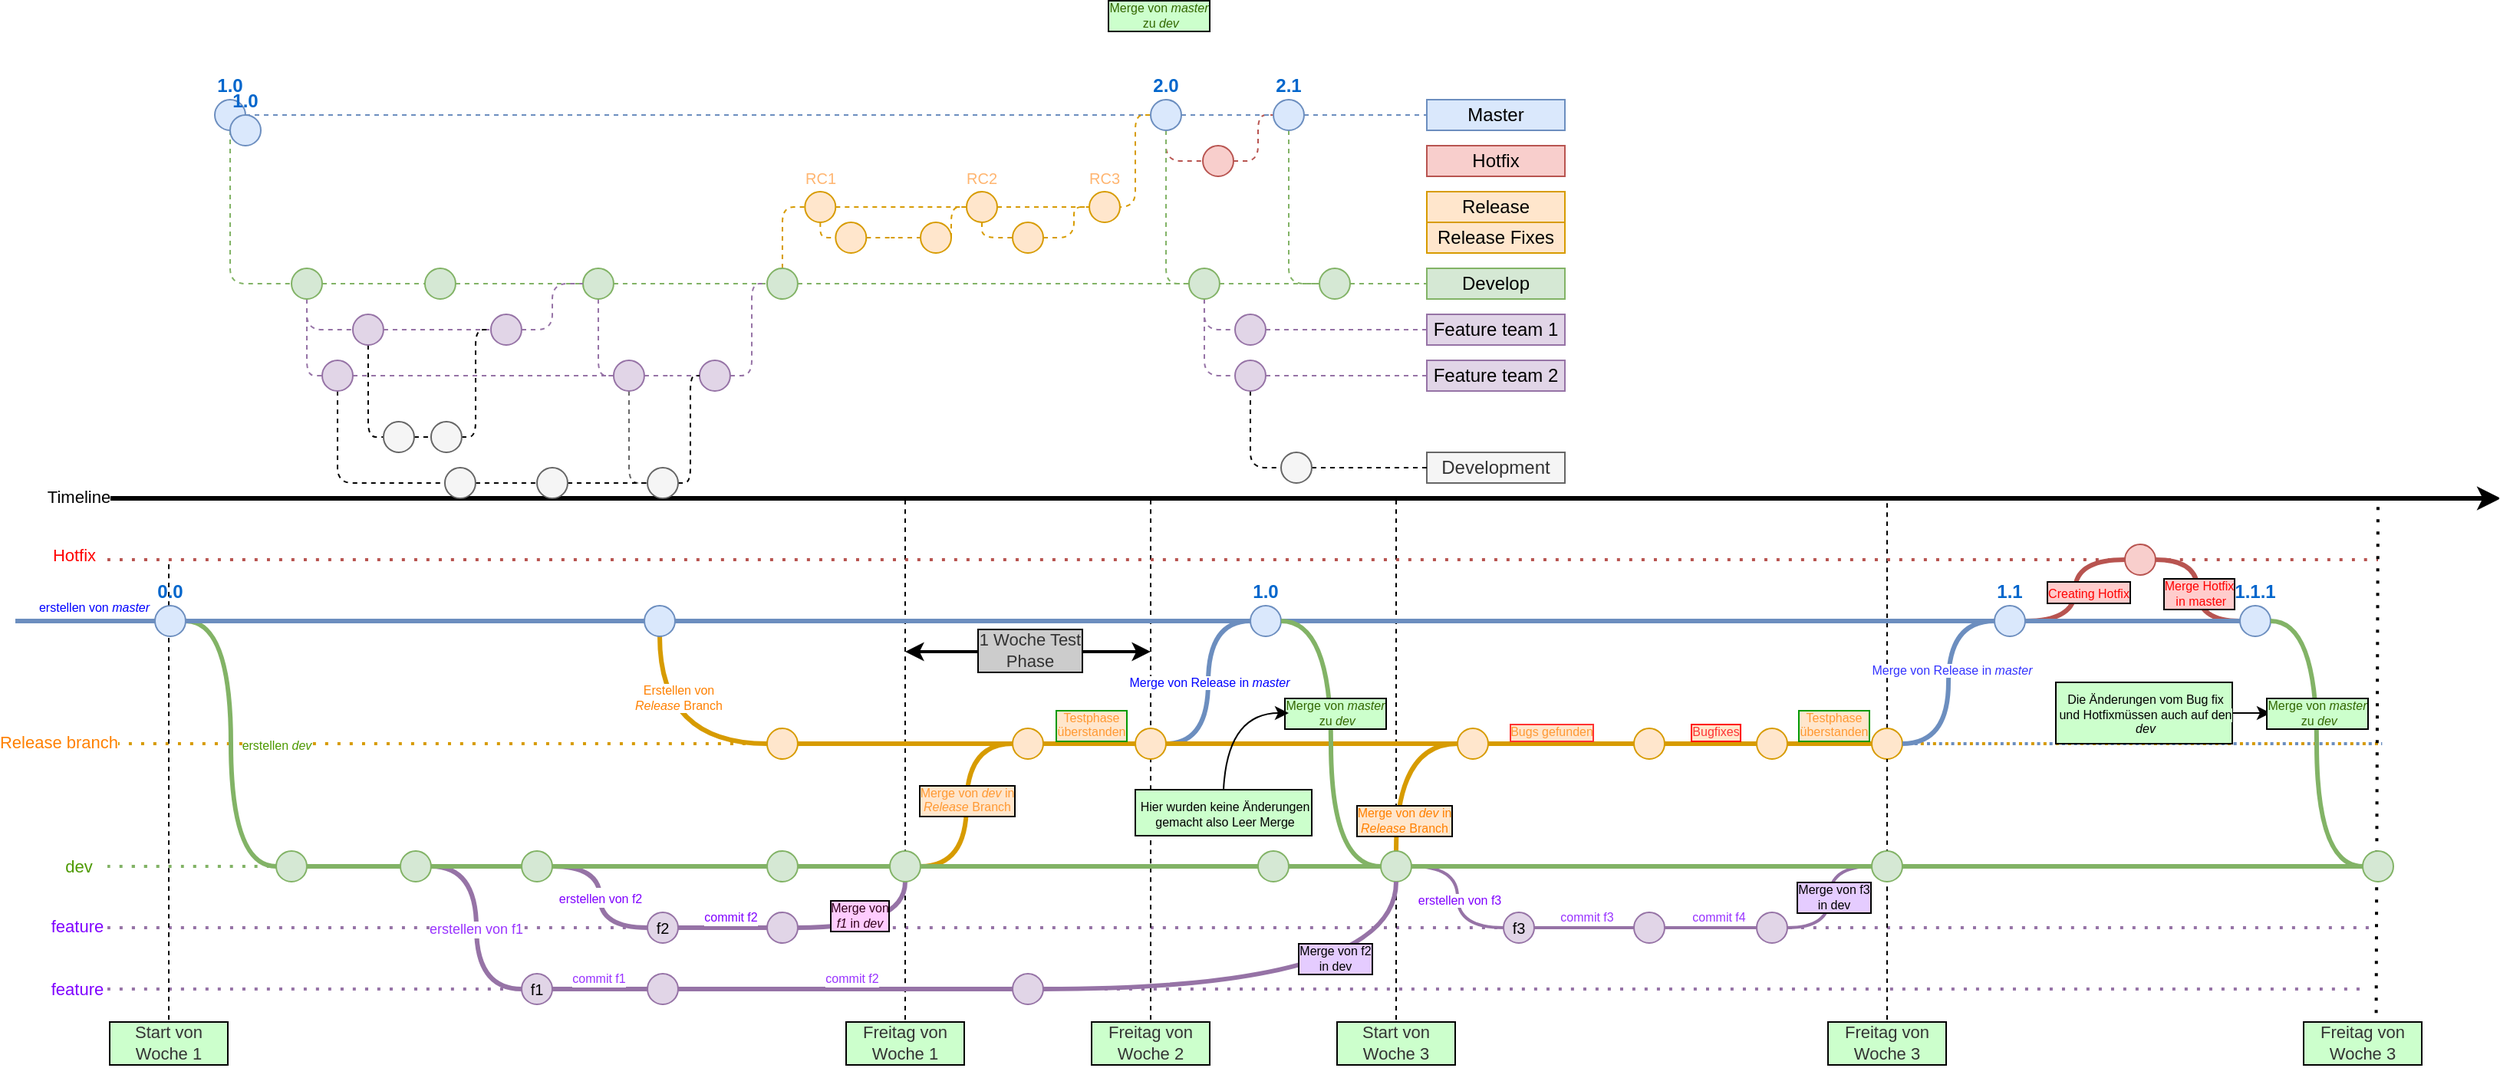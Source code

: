 <mxfile version="18.0.1" type="github">
  <diagram id="yPxyJZ8AM_hMuL3Unpa9" name="gitflow">
    <mxGraphModel dx="1664" dy="1626" grid="1" gridSize="10" guides="1" tooltips="1" connect="1" arrows="1" fold="1" page="1" pageScale="1" pageWidth="850" pageHeight="1100" math="0" shadow="0">
      <root>
        <mxCell id="0" />
        <mxCell id="7K-27f9BTZ_41F2ur_EV-210" value="Dotes Lines" parent="0" />
        <mxCell id="7K-27f9BTZ_41F2ur_EV-211" value="" style="endArrow=none;dashed=1;html=1;dashPattern=1 3;strokeWidth=2;fontColor=#4D9900;curved=1;shadow=0;fillColor=#dae8fc;strokeColor=#6c8ebf;startArrow=none;" edge="1" parent="7K-27f9BTZ_41F2ur_EV-210">
          <mxGeometry width="50" height="50" relative="1" as="geometry">
            <mxPoint x="570" y="480" as="sourcePoint" />
            <mxPoint x="1442.667" y="479.997" as="targetPoint" />
          </mxGeometry>
        </mxCell>
        <mxCell id="7K-27f9BTZ_41F2ur_EV-215" value="" style="endArrow=none;dashed=1;html=1;dashPattern=1 3;strokeWidth=2;shadow=0;fontColor=#4D9900;curved=1;fillColor=#e1d5e7;strokeColor=#9673a6;startArrow=none;" edge="1" parent="7K-27f9BTZ_41F2ur_EV-210">
          <mxGeometry width="50" height="50" relative="1" as="geometry">
            <mxPoint x="330" y="640" as="sourcePoint" />
            <mxPoint x="1430.667" y="640" as="targetPoint" />
          </mxGeometry>
        </mxCell>
        <mxCell id="7K-27f9BTZ_41F2ur_EV-216" value="" style="endArrow=none;dashed=1;html=1;dashPattern=1 3;strokeWidth=2;shadow=0;fontColor=#4D9900;curved=1;fillColor=#ffe6cc;strokeColor=#d79b00;" edge="1" parent="7K-27f9BTZ_41F2ur_EV-210">
          <mxGeometry width="50" height="50" relative="1" as="geometry">
            <mxPoint x="-90" y="480" as="sourcePoint" />
            <mxPoint x="1440" y="480" as="targetPoint" />
          </mxGeometry>
        </mxCell>
        <mxCell id="7K-27f9BTZ_41F2ur_EV-382" value="Release branch" style="edgeLabel;html=1;align=center;verticalAlign=middle;resizable=0;points=[];fontSize=11;fontColor=#FF8000;" vertex="1" connectable="0" parent="7K-27f9BTZ_41F2ur_EV-216">
          <mxGeometry x="-0.986" y="1" relative="1" as="geometry">
            <mxPoint x="7" as="offset" />
          </mxGeometry>
        </mxCell>
        <mxCell id="7K-27f9BTZ_41F2ur_EV-236" value="" style="endArrow=none;dashed=1;html=1;dashPattern=1 3;strokeWidth=2;fontColor=#4D9900;curved=1;shadow=0;fillColor=#d5e8d4;strokeColor=#82b366;startArrow=none;" edge="1" parent="7K-27f9BTZ_41F2ur_EV-210" source="7K-27f9BTZ_41F2ur_EV-352">
          <mxGeometry width="50" height="50" relative="1" as="geometry">
            <mxPoint x="-40" y="560" as="sourcePoint" />
            <mxPoint x="1440" y="560" as="targetPoint" />
          </mxGeometry>
        </mxCell>
        <mxCell id="7K-27f9BTZ_41F2ur_EV-245" value="" style="endArrow=none;dashed=1;html=1;dashPattern=1 3;strokeWidth=2;shadow=0;fontColor=#4D9900;curved=1;fillColor=#e1d5e7;strokeColor=#9673a6;" edge="1" parent="7K-27f9BTZ_41F2ur_EV-210">
          <mxGeometry width="50" height="50" relative="1" as="geometry">
            <mxPoint x="-40" y="640" as="sourcePoint" />
            <mxPoint x="320" y="640" as="targetPoint" />
          </mxGeometry>
        </mxCell>
        <mxCell id="7K-27f9BTZ_41F2ur_EV-246" value="feature" style="edgeLabel;html=1;align=center;verticalAlign=middle;resizable=0;points=[];fontColor=#7F00FF;" vertex="1" connectable="0" parent="7K-27f9BTZ_41F2ur_EV-245">
          <mxGeometry x="-0.939" relative="1" as="geometry">
            <mxPoint x="-31" as="offset" />
          </mxGeometry>
        </mxCell>
        <mxCell id="7K-27f9BTZ_41F2ur_EV-277" value="" style="endArrow=none;dashed=1;html=1;dashPattern=1 3;strokeWidth=2;shadow=0;fontColor=#4D9900;curved=1;fillColor=#e1d5e7;strokeColor=#9673a6;startArrow=none;" edge="1" parent="7K-27f9BTZ_41F2ur_EV-210">
          <mxGeometry width="50" height="50" relative="1" as="geometry">
            <mxPoint x="-40" y="600" as="sourcePoint" />
            <mxPoint x="1440" y="600" as="targetPoint" />
          </mxGeometry>
        </mxCell>
        <mxCell id="7K-27f9BTZ_41F2ur_EV-278" value="feature" style="edgeLabel;html=1;align=center;verticalAlign=middle;resizable=0;points=[];fontColor=#7F00FF;" vertex="1" connectable="0" parent="7K-27f9BTZ_41F2ur_EV-210">
          <mxGeometry x="12.997" y="600" as="geometry">
            <mxPoint x="-73" y="-1" as="offset" />
          </mxGeometry>
        </mxCell>
        <mxCell id="7K-27f9BTZ_41F2ur_EV-283" value="" style="endArrow=classic;html=1;shadow=0;fontSize=8;fontColor=#33001A;strokeColor=default;strokeWidth=3;curved=1;" edge="1" parent="7K-27f9BTZ_41F2ur_EV-210">
          <mxGeometry width="50" height="50" relative="1" as="geometry">
            <mxPoint x="-40" y="320" as="sourcePoint" />
            <mxPoint x="1520" y="320" as="targetPoint" />
          </mxGeometry>
        </mxCell>
        <mxCell id="7K-27f9BTZ_41F2ur_EV-383" value="Timeline" style="edgeLabel;html=1;align=center;verticalAlign=middle;resizable=0;points=[];fontSize=11;fontColor=#000000;" vertex="1" connectable="0" parent="7K-27f9BTZ_41F2ur_EV-283">
          <mxGeometry x="-0.967" y="1" relative="1" as="geometry">
            <mxPoint x="-45" as="offset" />
          </mxGeometry>
        </mxCell>
        <mxCell id="7K-27f9BTZ_41F2ur_EV-341" value="" style="ellipse;whiteSpace=wrap;html=1;aspect=fixed;fillColor=#d5e8d4;strokeColor=#82b366;" vertex="1" parent="7K-27f9BTZ_41F2ur_EV-210">
          <mxGeometry x="710" y="550" width="20" height="20" as="geometry" />
        </mxCell>
        <mxCell id="7K-27f9BTZ_41F2ur_EV-386" value="" style="endArrow=none;dashed=1;html=1;dashPattern=1 3;strokeWidth=2;fontColor=#4D9900;curved=1;shadow=0;fillColor=#d5e8d4;strokeColor=#82b366;" edge="1" parent="7K-27f9BTZ_41F2ur_EV-210" target="7K-27f9BTZ_41F2ur_EV-341">
          <mxGeometry width="50" height="50" relative="1" as="geometry">
            <mxPoint x="-40" y="560" as="sourcePoint" />
            <mxPoint x="1440" y="560" as="targetPoint" />
          </mxGeometry>
        </mxCell>
        <mxCell id="7K-27f9BTZ_41F2ur_EV-387" value="dev" style="edgeLabel;html=1;align=center;verticalAlign=middle;resizable=0;points=[];fontColor=#4D9900;" vertex="1" connectable="0" parent="7K-27f9BTZ_41F2ur_EV-386">
          <mxGeometry x="-0.939" y="-2" relative="1" as="geometry">
            <mxPoint x="-42" y="-2" as="offset" />
          </mxGeometry>
        </mxCell>
        <mxCell id="7K-27f9BTZ_41F2ur_EV-392" value="" style="endArrow=none;html=1;shadow=0;fontSize=11;fontColor=#000000;strokeColor=default;strokeWidth=1;curved=1;dashed=1;" edge="1" parent="7K-27f9BTZ_41F2ur_EV-210">
          <mxGeometry width="50" height="50" relative="1" as="geometry">
            <mxPoint x="480" y="660" as="sourcePoint" />
            <mxPoint x="480" y="320" as="targetPoint" />
          </mxGeometry>
        </mxCell>
        <mxCell id="7K-27f9BTZ_41F2ur_EV-393" value="Freitag von Woche 1" style="rounded=0;whiteSpace=wrap;html=1;labelBackgroundColor=#CCFFCC;labelBorderColor=default;fontSize=11;strokeColor=none;fillColor=default;fontColor=#333333;" vertex="1" parent="7K-27f9BTZ_41F2ur_EV-210">
          <mxGeometry x="440" y="660" width="80" height="30" as="geometry" />
        </mxCell>
        <mxCell id="7K-27f9BTZ_41F2ur_EV-394" value="Start von Woche 1" style="rounded=0;whiteSpace=wrap;html=1;labelBackgroundColor=#CCFFCC;labelBorderColor=default;fontSize=11;strokeColor=none;fillColor=default;fontColor=#333333;" vertex="1" parent="7K-27f9BTZ_41F2ur_EV-210">
          <mxGeometry x="-40" y="660" width="80" height="30" as="geometry" />
        </mxCell>
        <mxCell id="7K-27f9BTZ_41F2ur_EV-395" value="" style="endArrow=none;html=1;shadow=0;fontSize=11;fontColor=#000000;strokeColor=default;strokeWidth=1;curved=1;dashed=1;" edge="1" parent="7K-27f9BTZ_41F2ur_EV-210">
          <mxGeometry width="50" height="50" relative="1" as="geometry">
            <mxPoint y="660" as="sourcePoint" />
            <mxPoint y="360" as="targetPoint" />
          </mxGeometry>
        </mxCell>
        <mxCell id="7K-27f9BTZ_41F2ur_EV-396" value="Freitag von Woche 2" style="rounded=0;whiteSpace=wrap;html=1;labelBackgroundColor=#CCFFCC;labelBorderColor=default;fontSize=11;strokeColor=none;fillColor=default;fontColor=#333333;" vertex="1" parent="7K-27f9BTZ_41F2ur_EV-210">
          <mxGeometry x="600" y="660" width="80" height="30" as="geometry" />
        </mxCell>
        <mxCell id="7K-27f9BTZ_41F2ur_EV-397" value="" style="endArrow=none;html=1;shadow=0;fontSize=11;fontColor=#000000;strokeColor=default;strokeWidth=1;curved=1;dashed=1;" edge="1" parent="7K-27f9BTZ_41F2ur_EV-210">
          <mxGeometry width="50" height="50" relative="1" as="geometry">
            <mxPoint x="640" y="660" as="sourcePoint" />
            <mxPoint x="640" y="320" as="targetPoint" />
          </mxGeometry>
        </mxCell>
        <mxCell id="7K-27f9BTZ_41F2ur_EV-398" value="" style="endArrow=classic;startArrow=classic;html=1;shadow=0;fontSize=11;fontColor=#333333;strokeColor=default;strokeWidth=2;curved=1;" edge="1" parent="7K-27f9BTZ_41F2ur_EV-210">
          <mxGeometry width="50" height="50" relative="1" as="geometry">
            <mxPoint x="480" y="420" as="sourcePoint" />
            <mxPoint x="640" y="420" as="targetPoint" />
          </mxGeometry>
        </mxCell>
        <mxCell id="7K-27f9BTZ_41F2ur_EV-399" value="1 Woche Test&lt;br&gt;Phase" style="edgeLabel;html=1;align=center;verticalAlign=middle;resizable=0;points=[];fontSize=11;fontColor=#333333;labelBackgroundColor=#CCCCCC;labelBorderColor=default;" vertex="1" connectable="0" parent="7K-27f9BTZ_41F2ur_EV-398">
          <mxGeometry x="0.18" y="1" relative="1" as="geometry">
            <mxPoint x="-14" as="offset" />
          </mxGeometry>
        </mxCell>
        <mxCell id="7K-27f9BTZ_41F2ur_EV-400" value="Start von Woche 3" style="rounded=0;whiteSpace=wrap;html=1;labelBackgroundColor=#CCFFCC;labelBorderColor=default;fontSize=11;strokeColor=none;fillColor=default;fontColor=#333333;" vertex="1" parent="7K-27f9BTZ_41F2ur_EV-210">
          <mxGeometry x="760" y="660" width="80" height="30" as="geometry" />
        </mxCell>
        <mxCell id="7K-27f9BTZ_41F2ur_EV-401" value="Freitag von Woche 3" style="rounded=0;whiteSpace=wrap;html=1;labelBackgroundColor=#CCFFCC;labelBorderColor=default;fontSize=11;strokeColor=none;fillColor=default;fontColor=#333333;" vertex="1" parent="7K-27f9BTZ_41F2ur_EV-210">
          <mxGeometry x="1080" y="660" width="80" height="30" as="geometry" />
        </mxCell>
        <mxCell id="7K-27f9BTZ_41F2ur_EV-402" value="" style="endArrow=none;html=1;shadow=0;fontSize=11;fontColor=#000000;strokeColor=default;strokeWidth=1;curved=1;dashed=1;" edge="1" parent="7K-27f9BTZ_41F2ur_EV-210">
          <mxGeometry width="50" height="50" relative="1" as="geometry">
            <mxPoint x="800" y="660" as="sourcePoint" />
            <mxPoint x="800" y="320" as="targetPoint" />
          </mxGeometry>
        </mxCell>
        <mxCell id="7K-27f9BTZ_41F2ur_EV-403" value="" style="endArrow=none;html=1;shadow=0;fontSize=11;fontColor=#000000;strokeColor=default;strokeWidth=1;curved=1;dashed=1;startArrow=none;" edge="1" parent="7K-27f9BTZ_41F2ur_EV-210" source="7K-27f9BTZ_41F2ur_EV-335">
          <mxGeometry width="50" height="50" relative="1" as="geometry">
            <mxPoint x="1120" y="660" as="sourcePoint" />
            <mxPoint x="1120" y="320" as="targetPoint" />
          </mxGeometry>
        </mxCell>
        <mxCell id="7K-27f9BTZ_41F2ur_EV-404" value="" style="endArrow=none;dashed=1;html=1;dashPattern=1 3;strokeWidth=2;shadow=0;fontColor=#4D9900;curved=1;fillColor=#f8cecc;strokeColor=#b85450;startArrow=none;" edge="1" parent="7K-27f9BTZ_41F2ur_EV-210" source="7K-27f9BTZ_41F2ur_EV-414">
          <mxGeometry width="50" height="50" relative="1" as="geometry">
            <mxPoint x="-40" y="360" as="sourcePoint" />
            <mxPoint x="1440" y="360" as="targetPoint" />
          </mxGeometry>
        </mxCell>
        <mxCell id="7K-27f9BTZ_41F2ur_EV-406" value="1.1.1" style="ellipse;whiteSpace=wrap;html=1;aspect=fixed;fillColor=#dae8fc;strokeColor=#6c8ebf;fontStyle=1;labelPosition=center;verticalLabelPosition=top;align=center;verticalAlign=bottom;fontColor=#0066CC;" vertex="1" parent="7K-27f9BTZ_41F2ur_EV-210">
          <mxGeometry x="1350" y="390" width="20" height="20" as="geometry" />
        </mxCell>
        <mxCell id="7K-27f9BTZ_41F2ur_EV-335" value="" style="ellipse;whiteSpace=wrap;html=1;aspect=fixed;fontSize=10;labelPosition=center;verticalLabelPosition=top;align=center;verticalAlign=bottom;fillColor=#ffe6cc;strokeColor=#d79b00;fontColor=#FFB570;" vertex="1" parent="7K-27f9BTZ_41F2ur_EV-210">
          <mxGeometry x="1110" y="470" width="20" height="20" as="geometry" />
        </mxCell>
        <mxCell id="7K-27f9BTZ_41F2ur_EV-412" value="" style="endArrow=none;html=1;shadow=0;fontSize=11;fontColor=#000000;strokeColor=default;strokeWidth=1;curved=1;dashed=1;" edge="1" parent="7K-27f9BTZ_41F2ur_EV-210" target="7K-27f9BTZ_41F2ur_EV-335">
          <mxGeometry width="50" height="50" relative="1" as="geometry">
            <mxPoint x="1120" y="660" as="sourcePoint" />
            <mxPoint x="1120" y="320" as="targetPoint" />
          </mxGeometry>
        </mxCell>
        <mxCell id="7K-27f9BTZ_41F2ur_EV-419" style="edgeStyle=orthogonalEdgeStyle;curved=1;orthogonalLoop=1;jettySize=auto;html=1;exitX=1;exitY=0.5;exitDx=0;exitDy=0;entryX=0;entryY=0.5;entryDx=0;entryDy=0;shadow=0;fontSize=11;fontColor=#FF0000;startArrow=none;startFill=0;endArrow=none;endFill=0;strokeColor=#b85450;strokeWidth=3;fillColor=#f8cecc;" edge="1" parent="7K-27f9BTZ_41F2ur_EV-210" source="7K-27f9BTZ_41F2ur_EV-414" target="7K-27f9BTZ_41F2ur_EV-406">
          <mxGeometry relative="1" as="geometry" />
        </mxCell>
        <mxCell id="7K-27f9BTZ_41F2ur_EV-423" value="Merge Hotfix&lt;br&gt;&amp;nbsp;in master" style="edgeLabel;html=1;align=center;verticalAlign=middle;resizable=0;points=[];fontSize=8;fontColor=#FF0000;labelBorderColor=default;labelBackgroundColor=#FFCCCC;" vertex="1" connectable="0" parent="7K-27f9BTZ_41F2ur_EV-419">
          <mxGeometry x="0.042" relative="1" as="geometry">
            <mxPoint as="offset" />
          </mxGeometry>
        </mxCell>
        <mxCell id="7K-27f9BTZ_41F2ur_EV-414" value="" style="ellipse;whiteSpace=wrap;html=1;aspect=fixed;fillColor=#f8cecc;strokeColor=#b85450;" vertex="1" parent="7K-27f9BTZ_41F2ur_EV-210">
          <mxGeometry x="1275" y="350" width="20" height="20" as="geometry" />
        </mxCell>
        <mxCell id="7K-27f9BTZ_41F2ur_EV-415" value="" style="endArrow=none;dashed=1;html=1;dashPattern=1 3;strokeWidth=2;shadow=0;fontColor=#4D9900;curved=1;fillColor=#f8cecc;strokeColor=#b85450;startArrow=none;" edge="1" parent="7K-27f9BTZ_41F2ur_EV-210" target="7K-27f9BTZ_41F2ur_EV-414">
          <mxGeometry width="50" height="50" relative="1" as="geometry">
            <mxPoint x="-40" y="360" as="sourcePoint" />
            <mxPoint x="1440" y="360" as="targetPoint" />
          </mxGeometry>
        </mxCell>
        <mxCell id="7K-27f9BTZ_41F2ur_EV-416" value="&lt;font color=&quot;#ff0000&quot;&gt;Hotfix&lt;/font&gt;" style="edgeLabel;html=1;align=center;verticalAlign=middle;resizable=0;points=[];fontSize=11;fontColor=#333333;" vertex="1" connectable="0" parent="7K-27f9BTZ_41F2ur_EV-415">
          <mxGeometry x="-0.972" y="3" relative="1" as="geometry">
            <mxPoint x="-41" as="offset" />
          </mxGeometry>
        </mxCell>
        <mxCell id="7K-27f9BTZ_41F2ur_EV-417" style="edgeStyle=orthogonalEdgeStyle;curved=1;orthogonalLoop=1;jettySize=auto;html=1;exitX=1;exitY=0.5;exitDx=0;exitDy=0;entryX=0;entryY=0.5;entryDx=0;entryDy=0;shadow=0;fontSize=11;fontColor=#FF0000;startArrow=none;startFill=0;endArrow=none;endFill=0;strokeColor=#b85450;strokeWidth=3;fillColor=#f8cecc;" edge="1" parent="7K-27f9BTZ_41F2ur_EV-210" source="7K-27f9BTZ_41F2ur_EV-338" target="7K-27f9BTZ_41F2ur_EV-414">
          <mxGeometry relative="1" as="geometry" />
        </mxCell>
        <mxCell id="7K-27f9BTZ_41F2ur_EV-418" value="&lt;font style=&quot;font-size: 8px;&quot;&gt;Creating Hotfix&lt;/font&gt;" style="edgeLabel;html=1;align=center;verticalAlign=middle;resizable=0;points=[];fontSize=11;fontColor=#FF0000;labelBackgroundColor=#FFCCCC;labelBorderColor=default;" vertex="1" connectable="0" parent="7K-27f9BTZ_41F2ur_EV-417">
          <mxGeometry x="-0.008" y="3" relative="1" as="geometry">
            <mxPoint x="11" as="offset" />
          </mxGeometry>
        </mxCell>
        <mxCell id="7K-27f9BTZ_41F2ur_EV-420" value="" style="endArrow=none;dashed=1;html=1;dashPattern=1 3;strokeWidth=2;fontColor=#4D9900;curved=1;shadow=0;fillColor=#d5e8d4;strokeColor=#82b366;startArrow=none;" edge="1" parent="7K-27f9BTZ_41F2ur_EV-210" source="7K-27f9BTZ_41F2ur_EV-341" target="7K-27f9BTZ_41F2ur_EV-352">
          <mxGeometry width="50" height="50" relative="1" as="geometry">
            <mxPoint x="730" y="560" as="sourcePoint" />
            <mxPoint x="1440" y="560" as="targetPoint" />
          </mxGeometry>
        </mxCell>
        <mxCell id="7K-27f9BTZ_41F2ur_EV-428" value="" style="endArrow=none;dashed=1;html=1;dashPattern=1 3;strokeWidth=2;shadow=0;fontSize=8;fontColor=#FF0000;curved=1;exitX=0.61;exitY=-0.147;exitDx=0;exitDy=0;exitPerimeter=0;" edge="1" parent="7K-27f9BTZ_41F2ur_EV-210" source="7K-27f9BTZ_41F2ur_EV-427">
          <mxGeometry width="50" height="50" relative="1" as="geometry">
            <mxPoint x="1230" y="540" as="sourcePoint" />
            <mxPoint x="1440" y="320" as="targetPoint" />
          </mxGeometry>
        </mxCell>
        <mxCell id="1" parent="0" />
        <mxCell id="3" value="" style="endArrow=none;dashed=1;html=1;fillColor=#dae8fc;strokeColor=#6c8ebf;" parent="1" source="12" target="7" edge="1">
          <mxGeometry width="50" height="50" relative="1" as="geometry">
            <mxPoint x="40" y="70" as="sourcePoint" />
            <mxPoint x="720" y="70" as="targetPoint" />
          </mxGeometry>
        </mxCell>
        <mxCell id="22" style="edgeStyle=orthogonalEdgeStyle;rounded=1;orthogonalLoop=1;jettySize=auto;html=1;dashed=1;endArrow=none;endFill=0;fillColor=#d5e8d4;strokeColor=#82b366;" parent="1" source="4" target="21" edge="1">
          <mxGeometry relative="1" as="geometry">
            <Array as="points">
              <mxPoint x="40" y="180" />
            </Array>
          </mxGeometry>
        </mxCell>
        <mxCell id="4" value="1.0" style="ellipse;whiteSpace=wrap;html=1;aspect=fixed;fillColor=#dae8fc;strokeColor=#6c8ebf;fontStyle=1;labelPosition=center;verticalLabelPosition=top;align=center;verticalAlign=bottom;fontColor=#0066CC;" parent="1" vertex="1">
          <mxGeometry x="30" y="60" width="20" height="20" as="geometry" />
        </mxCell>
        <mxCell id="7" value="Master" style="text;html=1;strokeColor=#6c8ebf;fillColor=#dae8fc;align=center;verticalAlign=middle;whiteSpace=wrap;rounded=0;" parent="1" vertex="1">
          <mxGeometry x="820" y="60" width="90" height="20" as="geometry" />
        </mxCell>
        <mxCell id="8" value="" style="endArrow=none;dashed=1;html=1;fillColor=#f8cecc;strokeColor=#b85450;entryX=0;entryY=0.5;entryDx=0;entryDy=0;endFill=0;" parent="1" source="9" target="12" edge="1">
          <mxGeometry width="50" height="50" relative="1" as="geometry">
            <mxPoint x="40" y="150" as="sourcePoint" />
            <mxPoint x="600" y="122" as="targetPoint" />
            <Array as="points">
              <mxPoint x="710" y="100" />
              <mxPoint x="710" y="70" />
            </Array>
          </mxGeometry>
        </mxCell>
        <mxCell id="93" style="edgeStyle=orthogonalEdgeStyle;rounded=1;orthogonalLoop=1;jettySize=auto;html=1;dashed=1;endArrow=none;endFill=0;fontSize=12;fontColor=#FFB570;fillColor=#d5e8d4;strokeColor=#82b366;entryX=0;entryY=0.5;entryDx=0;entryDy=0;exitX=0.5;exitY=1;exitDx=0;exitDy=0;" parent="1" source="12" target="78" edge="1">
          <mxGeometry relative="1" as="geometry">
            <Array as="points">
              <mxPoint x="730" y="180" />
            </Array>
          </mxGeometry>
        </mxCell>
        <mxCell id="9" value="" style="ellipse;whiteSpace=wrap;html=1;aspect=fixed;fillColor=#f8cecc;strokeColor=#b85450;" parent="1" vertex="1">
          <mxGeometry x="674" y="90" width="20" height="20" as="geometry" />
        </mxCell>
        <mxCell id="12" value="2.1" style="ellipse;whiteSpace=wrap;html=1;aspect=fixed;fillColor=#dae8fc;strokeColor=#6c8ebf;fontStyle=1;labelPosition=center;verticalLabelPosition=top;align=center;verticalAlign=bottom;fontColor=#0066CC;" parent="1" vertex="1">
          <mxGeometry x="720" y="60" width="20" height="20" as="geometry" />
        </mxCell>
        <mxCell id="13" value="" style="endArrow=none;dashed=1;html=1;fillColor=#dae8fc;strokeColor=#6c8ebf;" parent="1" source="6" target="12" edge="1">
          <mxGeometry width="50" height="50" relative="1" as="geometry">
            <mxPoint x="50" y="70" as="sourcePoint" />
            <mxPoint x="700" y="70" as="targetPoint" />
          </mxGeometry>
        </mxCell>
        <mxCell id="19" style="edgeStyle=orthogonalEdgeStyle;rounded=1;orthogonalLoop=1;jettySize=auto;html=1;fillColor=#f8cecc;strokeColor=#b85450;dashed=1;endArrow=none;endFill=0;" parent="1" source="6" target="9" edge="1">
          <mxGeometry relative="1" as="geometry">
            <Array as="points">
              <mxPoint x="650" y="100" />
            </Array>
          </mxGeometry>
        </mxCell>
        <mxCell id="20" value="Hotfix" style="text;html=1;strokeColor=#b85450;fillColor=#f8cecc;align=center;verticalAlign=middle;whiteSpace=wrap;rounded=0;" parent="1" vertex="1">
          <mxGeometry x="820" y="90" width="90" height="20" as="geometry" />
        </mxCell>
        <mxCell id="23" style="edgeStyle=orthogonalEdgeStyle;rounded=1;orthogonalLoop=1;jettySize=auto;html=1;dashed=1;endArrow=none;endFill=0;fillColor=#d5e8d4;strokeColor=#82b366;" parent="1" source="78" target="24" edge="1">
          <mxGeometry relative="1" as="geometry">
            <mxPoint x="700" y="180" as="targetPoint" />
          </mxGeometry>
        </mxCell>
        <mxCell id="73" style="edgeStyle=orthogonalEdgeStyle;rounded=1;orthogonalLoop=1;jettySize=auto;html=1;dashed=1;endArrow=none;endFill=0;fontSize=10;fontColor=#FFB570;fillColor=#e1d5e7;strokeColor=#9673a6;" parent="1" source="21" target="51" edge="1">
          <mxGeometry relative="1" as="geometry">
            <Array as="points">
              <mxPoint x="90" y="190" />
            </Array>
          </mxGeometry>
        </mxCell>
        <mxCell id="172" style="edgeStyle=orthogonalEdgeStyle;rounded=1;orthogonalLoop=1;jettySize=auto;html=1;dashed=1;endArrow=none;endFill=0;fontSize=12;fontColor=#FFB570;fillColor=#e1d5e7;strokeColor=#9673a6;" parent="1" source="21" target="63" edge="1">
          <mxGeometry relative="1" as="geometry">
            <Array as="points">
              <mxPoint x="90" y="240" />
            </Array>
          </mxGeometry>
        </mxCell>
        <mxCell id="21" value="" style="ellipse;whiteSpace=wrap;html=1;aspect=fixed;fillColor=#d5e8d4;strokeColor=#82b366;" parent="1" vertex="1">
          <mxGeometry x="80" y="170" width="20" height="20" as="geometry" />
        </mxCell>
        <mxCell id="24" value="Develop" style="text;html=1;strokeColor=#82b366;fillColor=#d5e8d4;align=center;verticalAlign=middle;whiteSpace=wrap;rounded=0;" parent="1" vertex="1">
          <mxGeometry x="820" y="170" width="90" height="20" as="geometry" />
        </mxCell>
        <mxCell id="25" value="" style="ellipse;whiteSpace=wrap;html=1;aspect=fixed;fillColor=#d5e8d4;strokeColor=#82b366;" parent="1" vertex="1">
          <mxGeometry x="166.97" y="170" width="20" height="20" as="geometry" />
        </mxCell>
        <mxCell id="26" style="edgeStyle=orthogonalEdgeStyle;rounded=1;orthogonalLoop=1;jettySize=auto;html=1;dashed=1;endArrow=none;endFill=0;fillColor=#d5e8d4;strokeColor=#82b366;" parent="1" source="21" target="25" edge="1">
          <mxGeometry relative="1" as="geometry">
            <mxPoint x="680" y="180" as="targetPoint" />
            <mxPoint x="110" y="180" as="sourcePoint" />
          </mxGeometry>
        </mxCell>
        <mxCell id="114" style="edgeStyle=orthogonalEdgeStyle;rounded=1;orthogonalLoop=1;jettySize=auto;html=1;dashed=1;endArrow=none;endFill=0;fontSize=12;fontColor=#FFB570;fillColor=#e1d5e7;strokeColor=#9673a6;entryX=0;entryY=0.5;entryDx=0;entryDy=0;" parent="1" source="27" target="65" edge="1">
          <mxGeometry relative="1" as="geometry">
            <Array as="points">
              <mxPoint x="280" y="240" />
            </Array>
          </mxGeometry>
        </mxCell>
        <mxCell id="27" value="" style="ellipse;whiteSpace=wrap;html=1;aspect=fixed;fillColor=#d5e8d4;strokeColor=#82b366;" parent="1" vertex="1">
          <mxGeometry x="269.97" y="170" width="20" height="20" as="geometry" />
        </mxCell>
        <mxCell id="28" style="edgeStyle=orthogonalEdgeStyle;rounded=1;orthogonalLoop=1;jettySize=auto;html=1;dashed=1;endArrow=none;endFill=0;fillColor=#d5e8d4;strokeColor=#82b366;" parent="1" source="25" target="27" edge="1">
          <mxGeometry relative="1" as="geometry">
            <mxPoint x="680" y="180" as="targetPoint" />
            <mxPoint x="240" y="180" as="sourcePoint" />
          </mxGeometry>
        </mxCell>
        <mxCell id="44" style="edgeStyle=orthogonalEdgeStyle;rounded=1;orthogonalLoop=1;jettySize=auto;html=1;dashed=1;endArrow=none;endFill=0;fontSize=10;fontColor=#FFB570;fillColor=#ffe6cc;strokeColor=#d79b00;" parent="1" source="29" target="39" edge="1">
          <mxGeometry relative="1" as="geometry">
            <Array as="points">
              <mxPoint x="400" y="130" />
            </Array>
          </mxGeometry>
        </mxCell>
        <mxCell id="29" value="" style="ellipse;whiteSpace=wrap;html=1;aspect=fixed;fillColor=#d5e8d4;strokeColor=#82b366;" parent="1" vertex="1">
          <mxGeometry x="389.97" y="170" width="20" height="20" as="geometry" />
        </mxCell>
        <mxCell id="30" style="edgeStyle=orthogonalEdgeStyle;rounded=1;orthogonalLoop=1;jettySize=auto;html=1;dashed=1;endArrow=none;endFill=0;fillColor=#d5e8d4;strokeColor=#82b366;" parent="1" source="27" target="29" edge="1">
          <mxGeometry relative="1" as="geometry">
            <mxPoint x="680" y="180" as="targetPoint" />
            <mxPoint x="370" y="180" as="sourcePoint" />
          </mxGeometry>
        </mxCell>
        <mxCell id="177" style="edgeStyle=orthogonalEdgeStyle;rounded=1;orthogonalLoop=1;jettySize=auto;html=1;entryX=0;entryY=0.5;entryDx=0;entryDy=0;dashed=1;fillColor=#d5e8d4;strokeColor=#82b366;endArrow=none;endFill=0;" parent="1" source="6" target="92" edge="1">
          <mxGeometry relative="1" as="geometry">
            <Array as="points">
              <mxPoint x="650" y="180" />
            </Array>
          </mxGeometry>
        </mxCell>
        <mxCell id="6" value="2.0" style="ellipse;whiteSpace=wrap;html=1;aspect=fixed;fillColor=#dae8fc;strokeColor=#6c8ebf;fontStyle=1;labelPosition=center;verticalLabelPosition=top;align=center;verticalAlign=bottom;fontColor=#0066CC;" parent="1" vertex="1">
          <mxGeometry x="640" y="60" width="20" height="20" as="geometry" />
        </mxCell>
        <mxCell id="35" value="" style="endArrow=none;dashed=1;html=1;fillColor=#dae8fc;strokeColor=#6c8ebf;" parent="1" source="4" target="6" edge="1">
          <mxGeometry width="50" height="50" relative="1" as="geometry">
            <mxPoint x="50.0" y="70" as="sourcePoint" />
            <mxPoint x="690" y="70" as="targetPoint" />
            <Array as="points" />
          </mxGeometry>
        </mxCell>
        <mxCell id="43" style="edgeStyle=orthogonalEdgeStyle;rounded=1;orthogonalLoop=1;jettySize=auto;html=1;dashed=1;endArrow=none;endFill=0;fontSize=10;fontColor=#FFB570;fillColor=#ffe6cc;strokeColor=#d79b00;" parent="1" source="36" target="6" edge="1">
          <mxGeometry relative="1" as="geometry">
            <Array as="points">
              <mxPoint x="630" y="130" />
              <mxPoint x="630" y="70" />
            </Array>
          </mxGeometry>
        </mxCell>
        <mxCell id="162" style="edgeStyle=orthogonalEdgeStyle;rounded=1;orthogonalLoop=1;jettySize=auto;html=1;dashed=1;endArrow=none;endFill=0;fontSize=12;fontColor=#FFB570;entryX=0;entryY=0.5;entryDx=0;entryDy=0;fillColor=#ffe6cc;strokeColor=#d79b00;" parent="1" source="36" target="159" edge="1">
          <mxGeometry relative="1" as="geometry">
            <Array as="points">
              <mxPoint x="530" y="150" />
            </Array>
          </mxGeometry>
        </mxCell>
        <mxCell id="36" value="RC2" style="ellipse;whiteSpace=wrap;html=1;aspect=fixed;fontSize=10;labelPosition=center;verticalLabelPosition=top;align=center;verticalAlign=bottom;fillColor=#ffe6cc;strokeColor=#d79b00;fontColor=#FFB570;" parent="1" vertex="1">
          <mxGeometry x="520" y="120" width="20" height="20" as="geometry" />
        </mxCell>
        <mxCell id="41" style="edgeStyle=orthogonalEdgeStyle;rounded=1;orthogonalLoop=1;jettySize=auto;html=1;dashed=1;endArrow=none;endFill=0;fontSize=10;fontColor=#FFB570;fillColor=#ffe6cc;strokeColor=#d79b00;" parent="1" source="39" target="36" edge="1">
          <mxGeometry relative="1" as="geometry" />
        </mxCell>
        <mxCell id="39" value="RC1" style="ellipse;whiteSpace=wrap;html=1;aspect=fixed;fontSize=10;labelPosition=center;verticalLabelPosition=top;align=center;verticalAlign=bottom;fillColor=#ffe6cc;strokeColor=#d79b00;fontColor=#FFB570;" parent="1" vertex="1">
          <mxGeometry x="414.66" y="120" width="20" height="20" as="geometry" />
        </mxCell>
        <mxCell id="42" value="Release" style="text;html=1;strokeColor=#d79b00;fillColor=#ffe6cc;align=center;verticalAlign=middle;whiteSpace=wrap;rounded=0;fontSize=12;" parent="1" vertex="1">
          <mxGeometry x="820" y="120" width="90" height="20" as="geometry" />
        </mxCell>
        <mxCell id="74" style="edgeStyle=orthogonalEdgeStyle;rounded=1;orthogonalLoop=1;jettySize=auto;html=1;dashed=1;endArrow=none;endFill=0;fontSize=10;fontColor=#FFB570;fillColor=#e1d5e7;strokeColor=#9673a6;" parent="1" source="51" target="52" edge="1">
          <mxGeometry relative="1" as="geometry" />
        </mxCell>
        <mxCell id="147" style="edgeStyle=orthogonalEdgeStyle;rounded=1;orthogonalLoop=1;jettySize=auto;html=1;dashed=1;endArrow=none;endFill=0;fontSize=12;fontColor=#FFB570;jumpStyle=arc;jumpSize=6;" parent="1" source="51" target="69" edge="1">
          <mxGeometry relative="1" as="geometry">
            <Array as="points">
              <mxPoint x="130" y="280" />
            </Array>
          </mxGeometry>
        </mxCell>
        <mxCell id="76" style="edgeStyle=orthogonalEdgeStyle;rounded=1;orthogonalLoop=1;jettySize=auto;html=1;dashed=1;endArrow=none;endFill=0;fontSize=10;fontColor=#FFB570;fillColor=#e1d5e7;strokeColor=#9673a6;entryX=0;entryY=0.5;entryDx=0;entryDy=0;" parent="1" source="52" target="27" edge="1">
          <mxGeometry relative="1" as="geometry">
            <Array as="points">
              <mxPoint x="250" y="210" />
              <mxPoint x="250" y="180" />
            </Array>
          </mxGeometry>
        </mxCell>
        <mxCell id="52" value="" style="ellipse;whiteSpace=wrap;html=1;aspect=fixed;fontSize=10;fillColor=#e1d5e7;strokeColor=#9673a6;" parent="1" vertex="1">
          <mxGeometry x="209.97" y="200" width="20" height="20" as="geometry" />
        </mxCell>
        <mxCell id="152" style="edgeStyle=orthogonalEdgeStyle;rounded=1;orthogonalLoop=1;jettySize=auto;html=1;dashed=1;endArrow=none;endFill=0;fontSize=12;fontColor=#FFB570;" parent="1" source="63" target="89" edge="1">
          <mxGeometry relative="1" as="geometry">
            <Array as="points">
              <mxPoint x="110" y="310" />
            </Array>
          </mxGeometry>
        </mxCell>
        <mxCell id="99" style="edgeStyle=orthogonalEdgeStyle;rounded=1;orthogonalLoop=1;jettySize=auto;html=1;dashed=1;endArrow=none;endFill=0;fontSize=12;fontColor=#FFB570;fillColor=#e1d5e7;strokeColor=#9673a6;" parent="1" source="65" target="71" edge="1">
          <mxGeometry relative="1" as="geometry" />
        </mxCell>
        <mxCell id="156" style="edgeStyle=orthogonalEdgeStyle;rounded=1;orthogonalLoop=1;jettySize=auto;html=1;dashed=1;endArrow=none;endFill=0;fontSize=12;fontColor=#FFB570;fillColor=#f5f5f5;strokeColor=#666666;" parent="1" source="65" target="91" edge="1">
          <mxGeometry relative="1" as="geometry">
            <Array as="points">
              <mxPoint x="300" y="310" />
            </Array>
          </mxGeometry>
        </mxCell>
        <mxCell id="65" value="" style="ellipse;whiteSpace=wrap;html=1;aspect=fixed;fontSize=10;fillColor=#e1d5e7;strokeColor=#9673a6;" parent="1" vertex="1">
          <mxGeometry x="289.97" y="230" width="20" height="20" as="geometry" />
        </mxCell>
        <mxCell id="118" style="edgeStyle=orthogonalEdgeStyle;rounded=1;orthogonalLoop=1;jettySize=auto;html=1;exitX=1;exitY=0.5;exitDx=0;exitDy=0;entryX=0;entryY=0.5;entryDx=0;entryDy=0;dashed=1;endArrow=none;endFill=0;fontSize=12;fontColor=#FFB570;" parent="1" source="69" target="88" edge="1">
          <mxGeometry relative="1" as="geometry" />
        </mxCell>
        <mxCell id="69" value="" style="ellipse;whiteSpace=wrap;html=1;aspect=fixed;fontSize=10;fontColor=#333333;fillColor=#f5f5f5;strokeColor=#666666;" parent="1" vertex="1">
          <mxGeometry x="139.97" y="270" width="20" height="20" as="geometry" />
        </mxCell>
        <mxCell id="100" style="edgeStyle=orthogonalEdgeStyle;rounded=1;orthogonalLoop=1;jettySize=auto;html=1;dashed=1;endArrow=none;endFill=0;fontSize=12;fontColor=#FFB570;fillColor=#e1d5e7;strokeColor=#9673a6;entryX=0;entryY=0.5;entryDx=0;entryDy=0;" parent="1" source="71" target="29" edge="1">
          <mxGeometry relative="1" as="geometry">
            <mxPoint x="400" y="190" as="targetPoint" />
            <Array as="points">
              <mxPoint x="380" y="240" />
              <mxPoint x="380" y="180" />
            </Array>
          </mxGeometry>
        </mxCell>
        <mxCell id="71" value="" style="ellipse;whiteSpace=wrap;html=1;aspect=fixed;fontSize=10;fillColor=#e1d5e7;strokeColor=#9673a6;" parent="1" vertex="1">
          <mxGeometry x="345.97" y="230" width="20" height="20" as="geometry" />
        </mxCell>
        <mxCell id="82" style="edgeStyle=orthogonalEdgeStyle;rounded=1;orthogonalLoop=1;jettySize=auto;html=1;dashed=1;endArrow=none;endFill=0;fillColor=#d5e8d4;strokeColor=#82b366;" parent="1" source="29" target="92" edge="1">
          <mxGeometry relative="1" as="geometry">
            <mxPoint x="500" y="160" as="targetPoint" />
            <mxPoint x="460" y="160" as="sourcePoint" />
          </mxGeometry>
        </mxCell>
        <mxCell id="85" value="Feature team 1" style="text;html=1;strokeColor=#9673a6;fillColor=#e1d5e7;align=center;verticalAlign=middle;whiteSpace=wrap;rounded=0;" parent="1" vertex="1">
          <mxGeometry x="820" y="200" width="90" height="20" as="geometry" />
        </mxCell>
        <mxCell id="86" value="Feature team 2" style="text;html=1;strokeColor=#9673a6;fillColor=#e1d5e7;align=center;verticalAlign=middle;whiteSpace=wrap;rounded=0;" parent="1" vertex="1">
          <mxGeometry x="820" y="230" width="90" height="20" as="geometry" />
        </mxCell>
        <mxCell id="151" style="edgeStyle=orthogonalEdgeStyle;rounded=1;orthogonalLoop=1;jettySize=auto;html=1;dashed=1;endArrow=none;endFill=0;fontSize=12;fontColor=#FFB570;jumpStyle=arc;entryX=0;entryY=0.5;entryDx=0;entryDy=0;" parent="1" source="88" target="52" edge="1">
          <mxGeometry relative="1" as="geometry">
            <Array as="points">
              <mxPoint x="200" y="280" />
              <mxPoint x="200" y="210" />
            </Array>
          </mxGeometry>
        </mxCell>
        <mxCell id="88" value="" style="ellipse;whiteSpace=wrap;html=1;aspect=fixed;fontSize=10;fontColor=#333333;fillColor=#f5f5f5;strokeColor=#666666;" parent="1" vertex="1">
          <mxGeometry x="170.97" y="270" width="20" height="20" as="geometry" />
        </mxCell>
        <mxCell id="153" style="edgeStyle=orthogonalEdgeStyle;rounded=1;orthogonalLoop=1;jettySize=auto;html=1;dashed=1;endArrow=none;endFill=0;fontSize=12;fontColor=#FFB570;" parent="1" source="89" target="90" edge="1">
          <mxGeometry relative="1" as="geometry" />
        </mxCell>
        <mxCell id="89" value="" style="ellipse;whiteSpace=wrap;html=1;aspect=fixed;fontSize=10;fontColor=#333333;fillColor=#f5f5f5;strokeColor=#666666;" parent="1" vertex="1">
          <mxGeometry x="179.97" y="300" width="20" height="20" as="geometry" />
        </mxCell>
        <mxCell id="154" style="edgeStyle=orthogonalEdgeStyle;rounded=1;orthogonalLoop=1;jettySize=auto;html=1;dashed=1;endArrow=none;endFill=0;fontSize=12;fontColor=#FFB570;" parent="1" source="90" target="91" edge="1">
          <mxGeometry relative="1" as="geometry" />
        </mxCell>
        <mxCell id="90" value="" style="ellipse;whiteSpace=wrap;html=1;aspect=fixed;fontSize=10;fontColor=#333333;fillColor=#f5f5f5;strokeColor=#666666;" parent="1" vertex="1">
          <mxGeometry x="240.0" y="300" width="20" height="20" as="geometry" />
        </mxCell>
        <mxCell id="157" style="edgeStyle=orthogonalEdgeStyle;rounded=1;orthogonalLoop=1;jettySize=auto;html=1;dashed=1;endArrow=none;endFill=0;fontSize=12;fontColor=#FFB570;entryX=0;entryY=0.5;entryDx=0;entryDy=0;" parent="1" source="91" target="71" edge="1">
          <mxGeometry relative="1" as="geometry">
            <Array as="points">
              <mxPoint x="340" y="310" />
              <mxPoint x="340" y="240" />
            </Array>
          </mxGeometry>
        </mxCell>
        <mxCell id="91" value="" style="ellipse;whiteSpace=wrap;html=1;aspect=fixed;fontSize=10;fontColor=#333333;fillColor=#f5f5f5;strokeColor=#666666;" parent="1" vertex="1">
          <mxGeometry x="312" y="300" width="20" height="20" as="geometry" />
        </mxCell>
        <mxCell id="164" style="edgeStyle=orthogonalEdgeStyle;rounded=1;orthogonalLoop=1;jettySize=auto;html=1;dashed=1;endArrow=none;endFill=0;fontSize=12;fontColor=#FFB570;fillColor=#ffe6cc;strokeColor=#d79b00;" parent="1" source="95" target="103" edge="1">
          <mxGeometry relative="1" as="geometry" />
        </mxCell>
        <mxCell id="95" value="" style="ellipse;whiteSpace=wrap;html=1;aspect=fixed;fontSize=10;fillColor=#ffe6cc;strokeColor=#d79b00;" parent="1" vertex="1">
          <mxGeometry x="434.66" y="140" width="20" height="20" as="geometry" />
        </mxCell>
        <mxCell id="102" value="Development" style="text;html=1;strokeColor=#666666;fillColor=#f5f5f5;align=center;verticalAlign=middle;whiteSpace=wrap;rounded=0;fontColor=#333333;" parent="1" vertex="1">
          <mxGeometry x="820" y="290" width="90" height="20" as="geometry" />
        </mxCell>
        <mxCell id="108" style="edgeStyle=orthogonalEdgeStyle;rounded=1;orthogonalLoop=1;jettySize=auto;html=1;dashed=1;endArrow=none;endFill=0;fontSize=12;fontColor=#FFB570;fillColor=#ffe6cc;strokeColor=#d79b00;entryX=0;entryY=0.5;entryDx=0;entryDy=0;" parent="1" source="103" target="36" edge="1">
          <mxGeometry relative="1" as="geometry">
            <mxPoint x="490" y="100" as="targetPoint" />
            <Array as="points">
              <mxPoint x="510" y="150" />
              <mxPoint x="510" y="130" />
            </Array>
          </mxGeometry>
        </mxCell>
        <mxCell id="103" value="" style="ellipse;whiteSpace=wrap;html=1;aspect=fixed;fontSize=10;fillColor=#ffe6cc;strokeColor=#d79b00;" parent="1" vertex="1">
          <mxGeometry x="490" y="140" width="20" height="20" as="geometry" />
        </mxCell>
        <mxCell id="107" style="edgeStyle=orthogonalEdgeStyle;rounded=1;orthogonalLoop=1;jettySize=auto;html=1;dashed=1;endArrow=none;endFill=0;fontSize=12;fontColor=#FFB570;fillColor=#ffe6cc;strokeColor=#d79b00;" parent="1" source="39" target="95" edge="1">
          <mxGeometry relative="1" as="geometry">
            <mxPoint x="490" y="130" as="sourcePoint" />
            <mxPoint x="550" y="250" as="targetPoint" />
            <Array as="points">
              <mxPoint x="425" y="150" />
            </Array>
          </mxGeometry>
        </mxCell>
        <mxCell id="166" style="edgeStyle=orthogonalEdgeStyle;rounded=1;orthogonalLoop=1;jettySize=auto;html=1;dashed=1;endArrow=none;endFill=0;fontSize=12;fontColor=#FFB570;fillColor=#e1d5e7;strokeColor=#9673a6;" parent="1" source="92" target="165" edge="1">
          <mxGeometry relative="1" as="geometry">
            <Array as="points">
              <mxPoint x="675" y="210" />
            </Array>
          </mxGeometry>
        </mxCell>
        <mxCell id="169" style="edgeStyle=orthogonalEdgeStyle;rounded=1;orthogonalLoop=1;jettySize=auto;html=1;dashed=1;endArrow=none;endFill=0;fontSize=12;fontColor=#FFB570;fillColor=#e1d5e7;strokeColor=#9673a6;" parent="1" source="92" target="168" edge="1">
          <mxGeometry relative="1" as="geometry">
            <Array as="points">
              <mxPoint x="675" y="240" />
            </Array>
          </mxGeometry>
        </mxCell>
        <mxCell id="92" value="" style="ellipse;whiteSpace=wrap;html=1;aspect=fixed;fontSize=10;fillColor=#d5e8d4;strokeColor=#82b366;" parent="1" vertex="1">
          <mxGeometry x="664.97" y="170" width="20" height="20" as="geometry" />
        </mxCell>
        <mxCell id="116" style="edgeStyle=orthogonalEdgeStyle;rounded=1;orthogonalLoop=1;jettySize=auto;html=1;dashed=1;endArrow=none;endFill=0;fontSize=12;fontColor=#FFB570;fillColor=#e1d5e7;strokeColor=#9673a6;" parent="1" source="63" target="65" edge="1">
          <mxGeometry relative="1" as="geometry">
            <mxPoint x="159.97" y="260" as="sourcePoint" />
            <mxPoint x="209.97" y="260" as="targetPoint" />
          </mxGeometry>
        </mxCell>
        <mxCell id="125" value="Release Fixes" style="text;html=1;strokeColor=#d79b00;fillColor=#ffe6cc;align=center;verticalAlign=middle;whiteSpace=wrap;rounded=0;fontSize=12;" parent="1" vertex="1">
          <mxGeometry x="820" y="140" width="90" height="20" as="geometry" />
        </mxCell>
        <mxCell id="78" value="" style="ellipse;whiteSpace=wrap;html=1;aspect=fixed;fontSize=12;fillColor=#d5e8d4;strokeColor=#82b366;" parent="1" vertex="1">
          <mxGeometry x="750" y="170" width="20" height="20" as="geometry" />
        </mxCell>
        <mxCell id="146" style="edgeStyle=orthogonalEdgeStyle;rounded=1;orthogonalLoop=1;jettySize=auto;html=1;dashed=1;endArrow=none;endFill=0;fillColor=#d5e8d4;strokeColor=#82b366;" parent="1" source="92" target="78" edge="1">
          <mxGeometry relative="1" as="geometry">
            <mxPoint x="760" y="160" as="targetPoint" />
            <mxPoint x="670" y="160" as="sourcePoint" />
            <Array as="points" />
          </mxGeometry>
        </mxCell>
        <mxCell id="163" style="edgeStyle=orthogonalEdgeStyle;rounded=1;orthogonalLoop=1;jettySize=auto;html=1;entryX=0;entryY=0.5;entryDx=0;entryDy=0;dashed=1;endArrow=none;endFill=0;fontSize=12;fontColor=#FFB570;fillColor=#ffe6cc;strokeColor=#d79b00;" parent="1" source="159" target="160" edge="1">
          <mxGeometry relative="1" as="geometry" />
        </mxCell>
        <mxCell id="159" value="" style="ellipse;whiteSpace=wrap;html=1;aspect=fixed;fontSize=10;fillColor=#ffe6cc;strokeColor=#d79b00;" parent="1" vertex="1">
          <mxGeometry x="550" y="140" width="20" height="20" as="geometry" />
        </mxCell>
        <mxCell id="160" value="RC3" style="ellipse;whiteSpace=wrap;html=1;aspect=fixed;fontSize=10;fillColor=#ffe6cc;strokeColor=#d79b00;labelPosition=center;verticalLabelPosition=top;align=center;verticalAlign=bottom;fontColor=#FFB570;" parent="1" vertex="1">
          <mxGeometry x="600" y="120" width="20" height="20" as="geometry" />
        </mxCell>
        <mxCell id="167" style="edgeStyle=orthogonalEdgeStyle;rounded=1;orthogonalLoop=1;jettySize=auto;html=1;dashed=1;endArrow=none;endFill=0;fontSize=12;fontColor=#FFB570;fillColor=#e1d5e7;strokeColor=#9673a6;" parent="1" source="165" target="85" edge="1">
          <mxGeometry relative="1" as="geometry" />
        </mxCell>
        <mxCell id="165" value="" style="ellipse;whiteSpace=wrap;html=1;aspect=fixed;fontSize=12;fillColor=#e1d5e7;strokeColor=#9673a6;" parent="1" vertex="1">
          <mxGeometry x="695" y="200" width="20" height="20" as="geometry" />
        </mxCell>
        <mxCell id="170" style="edgeStyle=orthogonalEdgeStyle;rounded=1;orthogonalLoop=1;jettySize=auto;html=1;dashed=1;endArrow=none;endFill=0;fontSize=12;fontColor=#FFB570;fillColor=#e1d5e7;strokeColor=#9673a6;" parent="1" source="168" target="86" edge="1">
          <mxGeometry relative="1" as="geometry" />
        </mxCell>
        <mxCell id="174" style="edgeStyle=orthogonalEdgeStyle;rounded=1;orthogonalLoop=1;jettySize=auto;html=1;endArrow=none;endFill=0;dashed=1;" parent="1" source="168" target="173" edge="1">
          <mxGeometry relative="1" as="geometry">
            <Array as="points">
              <mxPoint x="705" y="300" />
            </Array>
          </mxGeometry>
        </mxCell>
        <mxCell id="168" value="" style="ellipse;whiteSpace=wrap;html=1;aspect=fixed;fontSize=12;fillColor=#e1d5e7;strokeColor=#9673a6;" parent="1" vertex="1">
          <mxGeometry x="695" y="230" width="20" height="20" as="geometry" />
        </mxCell>
        <mxCell id="51" value="" style="ellipse;whiteSpace=wrap;html=1;aspect=fixed;fontSize=10;fillColor=#e1d5e7;strokeColor=#9673a6;" parent="1" vertex="1">
          <mxGeometry x="119.97" y="200" width="20" height="20" as="geometry" />
        </mxCell>
        <mxCell id="175" style="edgeStyle=orthogonalEdgeStyle;rounded=1;orthogonalLoop=1;jettySize=auto;html=1;dashed=1;endArrow=none;endFill=0;" parent="1" source="173" target="102" edge="1">
          <mxGeometry relative="1" as="geometry" />
        </mxCell>
        <mxCell id="173" value="" style="ellipse;whiteSpace=wrap;html=1;aspect=fixed;fontSize=10;fontColor=#333333;fillColor=#f5f5f5;strokeColor=#666666;" parent="1" vertex="1">
          <mxGeometry x="725" y="290" width="20" height="20" as="geometry" />
        </mxCell>
        <mxCell id="7K-27f9BTZ_41F2ur_EV-179" value="1.0" style="ellipse;whiteSpace=wrap;html=1;aspect=fixed;fillColor=#dae8fc;strokeColor=#6c8ebf;fontStyle=1;labelPosition=center;verticalLabelPosition=top;align=center;verticalAlign=bottom;fontColor=#0066CC;" vertex="1" parent="1">
          <mxGeometry x="40" y="70" width="20" height="20" as="geometry" />
        </mxCell>
        <mxCell id="7K-27f9BTZ_41F2ur_EV-191" style="edgeStyle=orthogonalEdgeStyle;orthogonalLoop=1;jettySize=auto;html=1;exitX=0;exitY=0.5;exitDx=0;exitDy=0;fontColor=#007FFF;startArrow=none;startFill=0;endArrow=none;endFill=0;fillColor=#d5e8d4;strokeColor=#82b366;strokeWidth=3;curved=1;entryX=1;entryY=0.5;entryDx=0;entryDy=0;" edge="1" parent="1" source="7K-27f9BTZ_41F2ur_EV-190" target="7K-27f9BTZ_41F2ur_EV-291">
          <mxGeometry relative="1" as="geometry">
            <mxPoint x="10" y="560" as="targetPoint" />
          </mxGeometry>
        </mxCell>
        <mxCell id="7K-27f9BTZ_41F2ur_EV-192" value="erstellen&amp;nbsp;&lt;i style=&quot;font-size: 8px;&quot;&gt;dev&lt;/i&gt;" style="edgeLabel;html=1;align=center;verticalAlign=middle;resizable=0;points=[];fontColor=#4D9900;fontSize=8;" vertex="1" connectable="0" parent="7K-27f9BTZ_41F2ur_EV-191">
          <mxGeometry x="0.314" y="-2" relative="1" as="geometry">
            <mxPoint x="27" y="35" as="offset" />
          </mxGeometry>
        </mxCell>
        <mxCell id="7K-27f9BTZ_41F2ur_EV-199" style="edgeStyle=orthogonalEdgeStyle;curved=1;orthogonalLoop=1;jettySize=auto;html=1;exitX=1;exitY=0.5;exitDx=0;exitDy=0;entryX=0;entryY=0.5;entryDx=0;entryDy=0;fontColor=#4D9900;startArrow=none;startFill=0;endArrow=none;endFill=0;strokeColor=#82b366;strokeWidth=3;fillColor=#d5e8d4;" edge="1" parent="1" source="7K-27f9BTZ_41F2ur_EV-190" target="7K-27f9BTZ_41F2ur_EV-198">
          <mxGeometry relative="1" as="geometry" />
        </mxCell>
        <mxCell id="7K-27f9BTZ_41F2ur_EV-190" value="" style="ellipse;whiteSpace=wrap;html=1;aspect=fixed;fillColor=#d5e8d4;strokeColor=#82b366;" vertex="1" parent="1">
          <mxGeometry x="70" y="550" width="20" height="20" as="geometry" />
        </mxCell>
        <mxCell id="7K-27f9BTZ_41F2ur_EV-206" style="edgeStyle=orthogonalEdgeStyle;curved=1;orthogonalLoop=1;jettySize=auto;html=1;exitX=1;exitY=0.5;exitDx=0;exitDy=0;entryX=0;entryY=0.5;entryDx=0;entryDy=0;fontColor=#4D9900;startArrow=none;startFill=0;endArrow=none;endFill=0;strokeColor=#9673a6;strokeWidth=3;fillColor=#e1d5e7;" edge="1" parent="1" source="7K-27f9BTZ_41F2ur_EV-198" target="7K-27f9BTZ_41F2ur_EV-202">
          <mxGeometry relative="1" as="geometry" />
        </mxCell>
        <mxCell id="7K-27f9BTZ_41F2ur_EV-252" value="&lt;font style=&quot;font-size: 9px;&quot; color=&quot;#9933ff&quot;&gt;erstellen von f1&lt;/font&gt;" style="edgeLabel;html=1;align=center;verticalAlign=middle;resizable=0;points=[];fontColor=#4D9900;fontSize=9;" vertex="1" connectable="0" parent="7K-27f9BTZ_41F2ur_EV-206">
          <mxGeometry x="0.01" y="-1" relative="1" as="geometry">
            <mxPoint as="offset" />
          </mxGeometry>
        </mxCell>
        <mxCell id="7K-27f9BTZ_41F2ur_EV-233" style="edgeStyle=orthogonalEdgeStyle;curved=1;orthogonalLoop=1;jettySize=auto;html=1;exitX=1;exitY=0.5;exitDx=0;exitDy=0;shadow=0;fontColor=#7F00FF;startArrow=none;startFill=0;endArrow=none;endFill=0;strokeColor=#82b366;strokeWidth=3;fillColor=#d5e8d4;" edge="1" parent="1" source="7K-27f9BTZ_41F2ur_EV-198">
          <mxGeometry relative="1" as="geometry">
            <mxPoint x="230" y="560" as="targetPoint" />
          </mxGeometry>
        </mxCell>
        <mxCell id="7K-27f9BTZ_41F2ur_EV-198" value="" style="ellipse;whiteSpace=wrap;html=1;aspect=fixed;fillColor=#d5e8d4;strokeColor=#82b366;" vertex="1" parent="1">
          <mxGeometry x="150.97" y="550" width="20" height="20" as="geometry" />
        </mxCell>
        <mxCell id="7K-27f9BTZ_41F2ur_EV-257" style="edgeStyle=orthogonalEdgeStyle;curved=1;orthogonalLoop=1;jettySize=auto;html=1;exitX=1;exitY=0.5;exitDx=0;exitDy=0;entryX=0;entryY=0.5;entryDx=0;entryDy=0;shadow=0;fontSize=8;fontColor=#9933FF;startArrow=none;startFill=0;endArrow=none;endFill=0;strokeColor=#9673a6;strokeWidth=3;fillColor=#e1d5e7;" edge="1" parent="1" source="7K-27f9BTZ_41F2ur_EV-202" target="7K-27f9BTZ_41F2ur_EV-256">
          <mxGeometry relative="1" as="geometry" />
        </mxCell>
        <mxCell id="7K-27f9BTZ_41F2ur_EV-258" value="commit f1" style="edgeLabel;html=1;align=center;verticalAlign=bottom;resizable=0;points=[];fontSize=8;fontColor=#9933FF;horizontal=1;" vertex="1" connectable="0" parent="7K-27f9BTZ_41F2ur_EV-257">
          <mxGeometry x="-0.355" relative="1" as="geometry">
            <mxPoint x="10" as="offset" />
          </mxGeometry>
        </mxCell>
        <mxCell id="7K-27f9BTZ_41F2ur_EV-202" value="f1" style="ellipse;whiteSpace=wrap;html=1;aspect=fixed;fontSize=10;fillColor=#e1d5e7;strokeColor=#9673a6;" vertex="1" parent="1">
          <mxGeometry x="230.0" y="630" width="20" height="20" as="geometry" />
        </mxCell>
        <mxCell id="63" value="" style="ellipse;whiteSpace=wrap;html=1;aspect=fixed;fontSize=10;fillColor=#e1d5e7;strokeColor=#9673a6;" parent="1" vertex="1">
          <mxGeometry x="100" y="230" width="20" height="20" as="geometry" />
        </mxCell>
        <mxCell id="7K-27f9BTZ_41F2ur_EV-243" value="&lt;font style=&quot;font-size: 8px;&quot; color=&quot;#7f00ff&quot;&gt;erstellen von f2&lt;/font&gt;" style="edgeStyle=orthogonalEdgeStyle;curved=1;orthogonalLoop=1;jettySize=auto;html=1;exitX=1;exitY=0.5;exitDx=0;exitDy=0;entryX=0;entryY=0.5;entryDx=0;entryDy=0;shadow=0;fontColor=#4D9900;startArrow=none;startFill=0;endArrow=none;endFill=0;strokeColor=#9673a6;strokeWidth=3;fillColor=#e1d5e7;" edge="1" parent="1" source="7K-27f9BTZ_41F2ur_EV-238" target="7K-27f9BTZ_41F2ur_EV-240">
          <mxGeometry relative="1" as="geometry" />
        </mxCell>
        <mxCell id="7K-27f9BTZ_41F2ur_EV-238" value="" style="ellipse;whiteSpace=wrap;html=1;aspect=fixed;fillColor=#d5e8d4;strokeColor=#82b366;" vertex="1" parent="1">
          <mxGeometry x="230" y="550" width="20" height="20" as="geometry" />
        </mxCell>
        <mxCell id="7K-27f9BTZ_41F2ur_EV-271" value="" style="edgeStyle=orthogonalEdgeStyle;curved=1;orthogonalLoop=1;jettySize=auto;html=1;shadow=0;fontSize=8;fontColor=#7F00FF;startArrow=none;startFill=0;endArrow=none;endFill=0;strokeColor=#9673a6;strokeWidth=3;fillColor=#e1d5e7;" edge="1" parent="1" source="7K-27f9BTZ_41F2ur_EV-240" target="7K-27f9BTZ_41F2ur_EV-270">
          <mxGeometry relative="1" as="geometry" />
        </mxCell>
        <mxCell id="7K-27f9BTZ_41F2ur_EV-272" value="commit f2" style="edgeLabel;html=1;align=center;verticalAlign=bottom;resizable=0;points=[];fontSize=8;fontColor=#7F00FF;" vertex="1" connectable="0" parent="7K-27f9BTZ_41F2ur_EV-271">
          <mxGeometry x="-0.172" y="-1" relative="1" as="geometry">
            <mxPoint x="10" y="-1" as="offset" />
          </mxGeometry>
        </mxCell>
        <mxCell id="7K-27f9BTZ_41F2ur_EV-240" value="f2" style="ellipse;whiteSpace=wrap;html=1;aspect=fixed;fontSize=10;fillColor=#e1d5e7;strokeColor=#9673a6;" vertex="1" parent="1">
          <mxGeometry x="312.0" y="590" width="20" height="20" as="geometry" />
        </mxCell>
        <mxCell id="7K-27f9BTZ_41F2ur_EV-280" style="edgeStyle=orthogonalEdgeStyle;curved=1;orthogonalLoop=1;jettySize=auto;html=1;exitX=1;exitY=0.5;exitDx=0;exitDy=0;shadow=0;fontSize=8;fontColor=#33001A;startArrow=none;startFill=0;endArrow=none;endFill=0;strokeColor=#9673a6;strokeWidth=3;fillColor=#e1d5e7;entryX=0;entryY=0.5;entryDx=0;entryDy=0;" edge="1" parent="1" source="7K-27f9BTZ_41F2ur_EV-256" target="7K-27f9BTZ_41F2ur_EV-316">
          <mxGeometry relative="1" as="geometry">
            <mxPoint x="480" y="640" as="targetPoint" />
          </mxGeometry>
        </mxCell>
        <mxCell id="7K-27f9BTZ_41F2ur_EV-256" value="" style="ellipse;whiteSpace=wrap;html=1;aspect=fixed;fontSize=10;fillColor=#e1d5e7;strokeColor=#9673a6;" vertex="1" parent="1">
          <mxGeometry x="312.0" y="630" width="20" height="20" as="geometry" />
        </mxCell>
        <mxCell id="7K-27f9BTZ_41F2ur_EV-260" style="edgeStyle=orthogonalEdgeStyle;curved=1;orthogonalLoop=1;jettySize=auto;html=1;exitX=0;exitY=0.5;exitDx=0;exitDy=0;shadow=0;fontSize=8;fontColor=#7F00FF;startArrow=none;startFill=0;endArrow=none;endFill=0;strokeColor=#82b366;strokeWidth=3;fillColor=#d5e8d4;" edge="1" parent="1" source="7K-27f9BTZ_41F2ur_EV-259">
          <mxGeometry relative="1" as="geometry">
            <mxPoint x="250" y="560" as="targetPoint" />
          </mxGeometry>
        </mxCell>
        <mxCell id="7K-27f9BTZ_41F2ur_EV-274" value="" style="edgeStyle=orthogonalEdgeStyle;curved=1;orthogonalLoop=1;jettySize=auto;html=1;shadow=0;fontSize=8;fontColor=#7F00FF;startArrow=none;startFill=0;endArrow=none;endFill=0;strokeColor=#82b366;strokeWidth=3;fillColor=#d5e8d4;" edge="1" parent="1" source="7K-27f9BTZ_41F2ur_EV-259" target="7K-27f9BTZ_41F2ur_EV-273">
          <mxGeometry relative="1" as="geometry" />
        </mxCell>
        <mxCell id="7K-27f9BTZ_41F2ur_EV-259" value="" style="ellipse;whiteSpace=wrap;html=1;aspect=fixed;fillColor=#d5e8d4;strokeColor=#82b366;" vertex="1" parent="1">
          <mxGeometry x="390" y="550" width="20" height="20" as="geometry" />
        </mxCell>
        <mxCell id="7K-27f9BTZ_41F2ur_EV-275" style="edgeStyle=orthogonalEdgeStyle;curved=1;orthogonalLoop=1;jettySize=auto;html=1;exitX=1;exitY=0.5;exitDx=0;exitDy=0;entryX=0.5;entryY=1;entryDx=0;entryDy=0;shadow=0;fontSize=8;fontColor=#7F00FF;startArrow=none;startFill=0;endArrow=none;endFill=0;strokeColor=#9673a6;strokeWidth=3;fillColor=#e1d5e7;" edge="1" parent="1" source="7K-27f9BTZ_41F2ur_EV-270" target="7K-27f9BTZ_41F2ur_EV-273">
          <mxGeometry relative="1" as="geometry" />
        </mxCell>
        <mxCell id="7K-27f9BTZ_41F2ur_EV-276" value="Merge von&lt;br&gt;&amp;nbsp;&lt;i&gt;f1&lt;/i&gt; in &lt;i&gt;dev&lt;/i&gt;&amp;nbsp;" style="edgeLabel;html=1;align=center;verticalAlign=middle;resizable=0;points=[];fontSize=8;fontColor=#33001A;labelPosition=center;verticalLabelPosition=middle;labelBorderColor=default;labelBackgroundColor=#FFCCFF;" vertex="1" connectable="0" parent="7K-27f9BTZ_41F2ur_EV-275">
          <mxGeometry x="0.04" y="8" relative="1" as="geometry">
            <mxPoint x="-12" as="offset" />
          </mxGeometry>
        </mxCell>
        <mxCell id="7K-27f9BTZ_41F2ur_EV-270" value="" style="ellipse;whiteSpace=wrap;html=1;aspect=fixed;fontSize=10;fillColor=#e1d5e7;strokeColor=#9673a6;" vertex="1" parent="1">
          <mxGeometry x="390.0" y="590" width="20" height="20" as="geometry" />
        </mxCell>
        <mxCell id="7K-27f9BTZ_41F2ur_EV-288" style="edgeStyle=orthogonalEdgeStyle;curved=1;orthogonalLoop=1;jettySize=auto;html=1;exitX=1;exitY=0.5;exitDx=0;exitDy=0;entryX=0;entryY=0.5;entryDx=0;entryDy=0;shadow=0;fontSize=8;fontColor=#33001A;startArrow=none;startFill=0;endArrow=none;endFill=0;strokeColor=#d79b00;strokeWidth=3;fillColor=#ffe6cc;" edge="1" parent="1" source="7K-27f9BTZ_41F2ur_EV-273" target="7K-27f9BTZ_41F2ur_EV-287">
          <mxGeometry relative="1" as="geometry" />
        </mxCell>
        <mxCell id="7K-27f9BTZ_41F2ur_EV-302" value="Merge von &lt;i&gt;dev &lt;/i&gt;in &lt;br&gt;&lt;i&gt;Release&lt;/i&gt; Branch" style="edgeLabel;html=1;align=center;verticalAlign=bottom;resizable=0;points=[];fontSize=8;fontColor=#FF9933;labelPosition=center;verticalLabelPosition=top;labelBackgroundColor=#FFE6CC;labelBorderColor=default;" vertex="1" connectable="0" parent="7K-27f9BTZ_41F2ur_EV-288">
          <mxGeometry x="0.224" y="-2" relative="1" as="geometry">
            <mxPoint x="-2" y="25" as="offset" />
          </mxGeometry>
        </mxCell>
        <mxCell id="7K-27f9BTZ_41F2ur_EV-315" style="edgeStyle=orthogonalEdgeStyle;curved=1;orthogonalLoop=1;jettySize=auto;html=1;exitX=1;exitY=0.5;exitDx=0;exitDy=0;entryX=0;entryY=0.5;entryDx=0;entryDy=0;shadow=0;fontSize=8;fontColor=#FF8000;startArrow=none;startFill=0;endArrow=none;endFill=0;strokeColor=#82b366;strokeWidth=3;fillColor=#d5e8d4;" edge="1" parent="1" source="7K-27f9BTZ_41F2ur_EV-341" target="7K-27f9BTZ_41F2ur_EV-314">
          <mxGeometry relative="1" as="geometry" />
        </mxCell>
        <mxCell id="7K-27f9BTZ_41F2ur_EV-273" value="" style="ellipse;whiteSpace=wrap;html=1;aspect=fixed;fillColor=#d5e8d4;strokeColor=#82b366;" vertex="1" parent="1">
          <mxGeometry x="470" y="550" width="20" height="20" as="geometry" />
        </mxCell>
        <mxCell id="7K-27f9BTZ_41F2ur_EV-299" style="edgeStyle=orthogonalEdgeStyle;curved=1;orthogonalLoop=1;jettySize=auto;html=1;exitX=1;exitY=0.5;exitDx=0;exitDy=0;entryX=0;entryY=0.5;entryDx=0;entryDy=0;shadow=0;fontSize=8;fontColor=#0000FF;startArrow=none;startFill=0;endArrow=none;endFill=0;strokeColor=#d79b00;strokeWidth=3;fillColor=#ffe6cc;" edge="1" parent="1" source="7K-27f9BTZ_41F2ur_EV-287" target="7K-27f9BTZ_41F2ur_EV-298">
          <mxGeometry relative="1" as="geometry" />
        </mxCell>
        <mxCell id="7K-27f9BTZ_41F2ur_EV-301" value="Testphase&lt;br&gt;überstanden" style="edgeLabel;html=1;align=center;verticalAlign=bottom;resizable=0;points=[];fontSize=8;fontColor=#FF9933;labelBorderColor=#009900;labelBackgroundColor=#FFE6CC;labelPosition=center;verticalLabelPosition=top;" vertex="1" connectable="0" parent="7K-27f9BTZ_41F2ur_EV-299">
          <mxGeometry x="-0.478" y="-1" relative="1" as="geometry">
            <mxPoint x="15" y="-1" as="offset" />
          </mxGeometry>
        </mxCell>
        <mxCell id="7K-27f9BTZ_41F2ur_EV-287" value="" style="ellipse;whiteSpace=wrap;html=1;aspect=fixed;fontSize=10;labelPosition=center;verticalLabelPosition=top;align=center;verticalAlign=bottom;fillColor=#ffe6cc;strokeColor=#d79b00;fontColor=#FFB570;" vertex="1" parent="1">
          <mxGeometry x="550.0" y="470" width="20" height="20" as="geometry" />
        </mxCell>
        <mxCell id="7K-27f9BTZ_41F2ur_EV-292" value="" style="edgeStyle=orthogonalEdgeStyle;curved=1;orthogonalLoop=1;jettySize=auto;html=1;shadow=0;fontSize=8;fontColor=#33001A;startArrow=none;startFill=0;endArrow=none;endFill=0;strokeColor=#6c8ebf;strokeWidth=3;fillColor=#dae8fc;" edge="1" parent="1" source="7K-27f9BTZ_41F2ur_EV-305" target="7K-27f9BTZ_41F2ur_EV-291">
          <mxGeometry relative="1" as="geometry" />
        </mxCell>
        <mxCell id="7K-27f9BTZ_41F2ur_EV-339" value="" style="edgeStyle=orthogonalEdgeStyle;curved=1;orthogonalLoop=1;jettySize=auto;html=1;shadow=0;fontSize=8;fontColor=#FF3333;startArrow=none;startFill=0;endArrow=none;endFill=0;strokeColor=#6c8ebf;strokeWidth=3;fillColor=#dae8fc;" edge="1" parent="1" source="7K-27f9BTZ_41F2ur_EV-289" target="7K-27f9BTZ_41F2ur_EV-338">
          <mxGeometry relative="1" as="geometry" />
        </mxCell>
        <mxCell id="7K-27f9BTZ_41F2ur_EV-289" value="1.0" style="ellipse;whiteSpace=wrap;html=1;aspect=fixed;fillColor=#dae8fc;strokeColor=#6c8ebf;fontStyle=1;labelPosition=center;verticalLabelPosition=top;align=center;verticalAlign=bottom;fontColor=#0066CC;" vertex="1" parent="1">
          <mxGeometry x="705" y="390" width="20" height="20" as="geometry" />
        </mxCell>
        <mxCell id="7K-27f9BTZ_41F2ur_EV-295" style="edgeStyle=orthogonalEdgeStyle;curved=1;orthogonalLoop=1;jettySize=auto;html=1;exitX=0;exitY=0.5;exitDx=0;exitDy=0;shadow=0;fontSize=8;fontColor=#33001A;startArrow=none;startFill=0;endArrow=none;endFill=0;strokeColor=#6c8ebf;strokeWidth=3;fillColor=#dae8fc;" edge="1" parent="1" source="7K-27f9BTZ_41F2ur_EV-291">
          <mxGeometry relative="1" as="geometry">
            <mxPoint x="-100" y="400" as="targetPoint" />
          </mxGeometry>
        </mxCell>
        <mxCell id="7K-27f9BTZ_41F2ur_EV-296" value="erstellen von &lt;i&gt;master&lt;/i&gt;" style="edgeLabel;html=1;align=center;verticalAlign=middle;resizable=0;points=[];fontSize=8;fontColor=#0000FF;" vertex="1" connectable="0" parent="7K-27f9BTZ_41F2ur_EV-295">
          <mxGeometry x="0.377" relative="1" as="geometry">
            <mxPoint x="22" y="-10" as="offset" />
          </mxGeometry>
        </mxCell>
        <mxCell id="7K-27f9BTZ_41F2ur_EV-291" value="0.0" style="ellipse;whiteSpace=wrap;html=1;aspect=fixed;fillColor=#dae8fc;strokeColor=#6c8ebf;fontStyle=1;labelPosition=center;verticalLabelPosition=top;align=center;verticalAlign=bottom;fontColor=#0066CC;" vertex="1" parent="1">
          <mxGeometry x="-9" y="390" width="20" height="20" as="geometry" />
        </mxCell>
        <mxCell id="7K-27f9BTZ_41F2ur_EV-300" value="Merge von Release in &lt;i&gt;master&lt;/i&gt;" style="edgeStyle=orthogonalEdgeStyle;curved=1;orthogonalLoop=1;jettySize=auto;html=1;exitX=1;exitY=0.5;exitDx=0;exitDy=0;entryX=0;entryY=0.5;entryDx=0;entryDy=0;shadow=0;fontSize=8;fontColor=#0000FF;startArrow=none;startFill=0;endArrow=none;endFill=0;strokeColor=#6c8ebf;strokeWidth=3;fillColor=#dae8fc;" edge="1" parent="1" source="7K-27f9BTZ_41F2ur_EV-298" target="7K-27f9BTZ_41F2ur_EV-289">
          <mxGeometry relative="1" as="geometry" />
        </mxCell>
        <mxCell id="7K-27f9BTZ_41F2ur_EV-322" style="edgeStyle=orthogonalEdgeStyle;curved=1;orthogonalLoop=1;jettySize=auto;html=1;exitX=1;exitY=0.5;exitDx=0;exitDy=0;shadow=0;fontSize=8;fontColor=#000000;startArrow=none;startFill=0;endArrow=none;endFill=0;strokeColor=#d79b00;strokeWidth=3;fillColor=#ffe6cc;entryX=0;entryY=0.5;entryDx=0;entryDy=0;" edge="1" parent="1" source="7K-27f9BTZ_41F2ur_EV-298" target="7K-27f9BTZ_41F2ur_EV-312">
          <mxGeometry relative="1" as="geometry">
            <mxPoint x="750" y="480" as="targetPoint" />
          </mxGeometry>
        </mxCell>
        <mxCell id="7K-27f9BTZ_41F2ur_EV-340" style="edgeStyle=orthogonalEdgeStyle;curved=1;orthogonalLoop=1;jettySize=auto;html=1;exitX=1;exitY=0.5;exitDx=0;exitDy=0;entryX=0;entryY=0.5;entryDx=0;entryDy=0;shadow=0;fontSize=8;fontColor=#FF3333;startArrow=none;startFill=0;endArrow=none;endFill=0;strokeColor=#82b366;strokeWidth=3;fillColor=#d5e8d4;" edge="1" parent="1" source="7K-27f9BTZ_41F2ur_EV-289" target="7K-27f9BTZ_41F2ur_EV-314">
          <mxGeometry relative="1" as="geometry" />
        </mxCell>
        <mxCell id="7K-27f9BTZ_41F2ur_EV-298" value="" style="ellipse;whiteSpace=wrap;html=1;aspect=fixed;fontSize=10;labelPosition=center;verticalLabelPosition=top;align=center;verticalAlign=bottom;fillColor=#ffe6cc;strokeColor=#d79b00;fontColor=#FFB570;" vertex="1" parent="1">
          <mxGeometry x="630.0" y="470" width="20" height="20" as="geometry" />
        </mxCell>
        <mxCell id="7K-27f9BTZ_41F2ur_EV-310" style="edgeStyle=orthogonalEdgeStyle;curved=1;orthogonalLoop=1;jettySize=auto;html=1;exitX=1;exitY=0.5;exitDx=0;exitDy=0;entryX=0;entryY=0.5;entryDx=0;entryDy=0;shadow=0;fontSize=8;fontColor=#FF9933;startArrow=none;startFill=0;endArrow=none;endFill=0;strokeColor=#d79b00;strokeWidth=3;fillColor=#ffe6cc;" edge="1" parent="1" source="7K-27f9BTZ_41F2ur_EV-304" target="7K-27f9BTZ_41F2ur_EV-287">
          <mxGeometry relative="1" as="geometry" />
        </mxCell>
        <mxCell id="7K-27f9BTZ_41F2ur_EV-304" value="" style="ellipse;whiteSpace=wrap;html=1;aspect=fixed;fontSize=10;labelPosition=center;verticalLabelPosition=top;align=center;verticalAlign=bottom;fillColor=#ffe6cc;strokeColor=#d79b00;fontColor=#FFB570;" vertex="1" parent="1">
          <mxGeometry x="389.97" y="470" width="20" height="20" as="geometry" />
        </mxCell>
        <mxCell id="7K-27f9BTZ_41F2ur_EV-308" style="edgeStyle=orthogonalEdgeStyle;curved=1;orthogonalLoop=1;jettySize=auto;html=1;exitX=0.5;exitY=1;exitDx=0;exitDy=0;entryX=0;entryY=0.5;entryDx=0;entryDy=0;shadow=0;fontSize=8;fontColor=#FF9933;startArrow=none;startFill=0;endArrow=none;endFill=0;strokeColor=#d79b00;strokeWidth=3;fillColor=#ffe6cc;" edge="1" parent="1" source="7K-27f9BTZ_41F2ur_EV-305" target="7K-27f9BTZ_41F2ur_EV-304">
          <mxGeometry relative="1" as="geometry" />
        </mxCell>
        <mxCell id="7K-27f9BTZ_41F2ur_EV-309" value="Erstellen von &lt;br&gt;&lt;i&gt;Release &lt;/i&gt;Branch" style="edgeLabel;html=1;align=center;verticalAlign=middle;resizable=0;points=[];fontSize=8;fontColor=#FF8000;labelBackgroundColor=default;" vertex="1" connectable="0" parent="7K-27f9BTZ_41F2ur_EV-308">
          <mxGeometry x="-0.286" y="16" relative="1" as="geometry">
            <mxPoint x="-4" y="-10" as="offset" />
          </mxGeometry>
        </mxCell>
        <mxCell id="7K-27f9BTZ_41F2ur_EV-305" value="" style="ellipse;whiteSpace=wrap;html=1;aspect=fixed;fillColor=#dae8fc;strokeColor=#6c8ebf;fontStyle=1;labelPosition=center;verticalLabelPosition=top;align=center;verticalAlign=bottom;fontColor=#0066CC;" vertex="1" parent="1">
          <mxGeometry x="310" y="390" width="20" height="20" as="geometry" />
        </mxCell>
        <mxCell id="7K-27f9BTZ_41F2ur_EV-306" value="" style="edgeStyle=orthogonalEdgeStyle;curved=1;orthogonalLoop=1;jettySize=auto;html=1;shadow=0;fontSize=8;fontColor=#33001A;startArrow=none;startFill=0;endArrow=none;endFill=0;strokeColor=#6c8ebf;strokeWidth=3;fillColor=#dae8fc;" edge="1" parent="1" source="7K-27f9BTZ_41F2ur_EV-289" target="7K-27f9BTZ_41F2ur_EV-305">
          <mxGeometry relative="1" as="geometry">
            <mxPoint x="715" y="400" as="sourcePoint" />
            <mxPoint x="11" y="400" as="targetPoint" />
          </mxGeometry>
        </mxCell>
        <mxCell id="7K-27f9BTZ_41F2ur_EV-324" style="edgeStyle=orthogonalEdgeStyle;curved=1;orthogonalLoop=1;jettySize=auto;html=1;exitX=1;exitY=0.5;exitDx=0;exitDy=0;shadow=0;fontSize=8;fontColor=#FF8000;startArrow=none;startFill=0;endArrow=none;endFill=0;strokeColor=#d79b00;strokeWidth=3;entryX=0;entryY=0.5;entryDx=0;entryDy=0;fillColor=#ffe6cc;" edge="1" parent="1" source="7K-27f9BTZ_41F2ur_EV-312" target="7K-27f9BTZ_41F2ur_EV-325">
          <mxGeometry relative="1" as="geometry">
            <mxPoint x="975" y="480" as="targetPoint" />
            <mxPoint x="910" y="480" as="sourcePoint" />
          </mxGeometry>
        </mxCell>
        <mxCell id="7K-27f9BTZ_41F2ur_EV-330" value="&lt;font color=&quot;#ff9933&quot;&gt;Bugs gefunden&lt;br&gt;&lt;/font&gt;" style="edgeLabel;html=1;align=center;verticalAlign=bottom;resizable=0;points=[];fontSize=8;fontColor=#FF8000;labelPosition=center;verticalLabelPosition=top;labelBorderColor=#FF3333;labelBackgroundColor=#FFE6CC;" vertex="1" connectable="0" parent="7K-27f9BTZ_41F2ur_EV-324">
          <mxGeometry x="-0.2" y="-1" relative="1" as="geometry">
            <mxPoint x="3" y="-1" as="offset" />
          </mxGeometry>
        </mxCell>
        <mxCell id="7K-27f9BTZ_41F2ur_EV-312" value="" style="ellipse;whiteSpace=wrap;html=1;aspect=fixed;fontSize=10;labelPosition=center;verticalLabelPosition=top;align=center;verticalAlign=bottom;fillColor=#ffe6cc;strokeColor=#d79b00;fontColor=#FFB570;" vertex="1" parent="1">
          <mxGeometry x="840.0" y="470" width="20" height="20" as="geometry" />
        </mxCell>
        <mxCell id="7K-27f9BTZ_41F2ur_EV-321" style="edgeStyle=orthogonalEdgeStyle;curved=1;orthogonalLoop=1;jettySize=auto;html=1;exitX=0.5;exitY=0;exitDx=0;exitDy=0;entryX=0;entryY=0.5;entryDx=0;entryDy=0;shadow=0;fontSize=8;fontColor=#000000;startArrow=none;startFill=0;endArrow=none;endFill=0;strokeColor=#d79b00;strokeWidth=3;fillColor=#ffe6cc;" edge="1" parent="1" source="7K-27f9BTZ_41F2ur_EV-314" target="7K-27f9BTZ_41F2ur_EV-312">
          <mxGeometry relative="1" as="geometry" />
        </mxCell>
        <mxCell id="7K-27f9BTZ_41F2ur_EV-323" value="&lt;font color=&quot;#ff8000&quot;&gt;&lt;span style=&quot;&quot;&gt;Merge von&amp;nbsp;&lt;/span&gt;&lt;i style=&quot;&quot;&gt;dev&amp;nbsp;&lt;/i&gt;&lt;span style=&quot;&quot;&gt;in&lt;/span&gt;&lt;br style=&quot;&quot;&gt;&lt;i style=&quot;&quot;&gt;Release&lt;/i&gt;&lt;span style=&quot;&quot;&gt;&amp;nbsp;Branch&lt;/span&gt;&lt;/font&gt;" style="edgeLabel;html=1;align=center;verticalAlign=middle;resizable=0;points=[];fontSize=8;fontColor=#000000;labelBackgroundColor=#FFE6CC;labelBorderColor=default;" vertex="1" connectable="0" parent="7K-27f9BTZ_41F2ur_EV-321">
          <mxGeometry x="-0.628" y="-5" relative="1" as="geometry">
            <mxPoint as="offset" />
          </mxGeometry>
        </mxCell>
        <mxCell id="7K-27f9BTZ_41F2ur_EV-342" value="" style="edgeStyle=orthogonalEdgeStyle;curved=1;orthogonalLoop=1;jettySize=auto;html=1;shadow=0;fontSize=8;fontColor=#FF3333;startArrow=none;startFill=0;endArrow=none;endFill=0;strokeColor=#82b366;strokeWidth=3;fillColor=#d5e8d4;" edge="1" parent="1" source="7K-27f9BTZ_41F2ur_EV-314" target="7K-27f9BTZ_41F2ur_EV-341">
          <mxGeometry relative="1" as="geometry" />
        </mxCell>
        <mxCell id="7K-27f9BTZ_41F2ur_EV-353" value="" style="edgeStyle=orthogonalEdgeStyle;curved=1;orthogonalLoop=1;jettySize=auto;html=1;shadow=0;fontSize=8;fontColor=#3333FF;startArrow=none;startFill=0;endArrow=none;endFill=0;strokeColor=#82b366;strokeWidth=3;fillColor=#d5e8d4;" edge="1" parent="1" source="7K-27f9BTZ_41F2ur_EV-377" target="7K-27f9BTZ_41F2ur_EV-352">
          <mxGeometry relative="1" as="geometry" />
        </mxCell>
        <mxCell id="7K-27f9BTZ_41F2ur_EV-369" style="edgeStyle=orthogonalEdgeStyle;orthogonalLoop=1;jettySize=auto;html=1;exitX=1;exitY=0.5;exitDx=0;exitDy=0;entryX=0;entryY=0.5;entryDx=0;entryDy=0;shadow=0;fontSize=8;fontColor=#3333FF;startArrow=none;startFill=0;endArrow=none;endFill=0;strokeColor=#9673a6;strokeWidth=2;fillColor=#e1d5e7;curved=1;" edge="1" parent="1" source="7K-27f9BTZ_41F2ur_EV-314" target="7K-27f9BTZ_41F2ur_EV-368">
          <mxGeometry relative="1" as="geometry" />
        </mxCell>
        <mxCell id="7K-27f9BTZ_41F2ur_EV-371" value="&lt;span style=&quot;color: rgb(127, 0, 255);&quot;&gt;erstellen von f3&lt;/span&gt;" style="edgeLabel;html=1;align=center;verticalAlign=middle;resizable=0;points=[];fontSize=8;fontColor=#3333FF;" vertex="1" connectable="0" parent="7K-27f9BTZ_41F2ur_EV-369">
          <mxGeometry x="0.033" y="1" relative="1" as="geometry">
            <mxPoint as="offset" />
          </mxGeometry>
        </mxCell>
        <mxCell id="7K-27f9BTZ_41F2ur_EV-314" value="" style="ellipse;whiteSpace=wrap;html=1;aspect=fixed;fillColor=#d5e8d4;strokeColor=#82b366;" vertex="1" parent="1">
          <mxGeometry x="790" y="550" width="20" height="20" as="geometry" />
        </mxCell>
        <mxCell id="7K-27f9BTZ_41F2ur_EV-317" style="edgeStyle=orthogonalEdgeStyle;curved=1;orthogonalLoop=1;jettySize=auto;html=1;exitX=1;exitY=0.5;exitDx=0;exitDy=0;entryX=0.5;entryY=1;entryDx=0;entryDy=0;shadow=0;fontSize=8;fontColor=#FF8000;startArrow=none;startFill=0;endArrow=none;endFill=0;strokeColor=#9673a6;strokeWidth=3;fillColor=#e1d5e7;" edge="1" parent="1" source="7K-27f9BTZ_41F2ur_EV-316" target="7K-27f9BTZ_41F2ur_EV-314">
          <mxGeometry relative="1" as="geometry" />
        </mxCell>
        <mxCell id="7K-27f9BTZ_41F2ur_EV-319" value="Merge von f2&lt;br&gt;in dev" style="edgeLabel;html=1;align=center;verticalAlign=middle;resizable=0;points=[];fontSize=8;fontColor=#000000;labelBackgroundColor=#E5CCFF;labelBorderColor=default;" vertex="1" connectable="0" parent="7K-27f9BTZ_41F2ur_EV-317">
          <mxGeometry x="0.305" y="11" relative="1" as="geometry">
            <mxPoint x="-6" y="-9" as="offset" />
          </mxGeometry>
        </mxCell>
        <mxCell id="7K-27f9BTZ_41F2ur_EV-316" value="" style="ellipse;whiteSpace=wrap;html=1;aspect=fixed;fontSize=10;fillColor=#e1d5e7;strokeColor=#9673a6;" vertex="1" parent="1">
          <mxGeometry x="550.0" y="630" width="20" height="20" as="geometry" />
        </mxCell>
        <mxCell id="7K-27f9BTZ_41F2ur_EV-320" value="commit f2" style="edgeLabel;html=1;align=center;verticalAlign=bottom;resizable=0;points=[];fontSize=8;fontColor=#9933FF;horizontal=1;" vertex="1" connectable="0" parent="1">
          <mxGeometry x="444.66" y="640" as="geometry" />
        </mxCell>
        <mxCell id="7K-27f9BTZ_41F2ur_EV-332" value="" style="edgeStyle=orthogonalEdgeStyle;curved=1;orthogonalLoop=1;jettySize=auto;html=1;shadow=0;fontSize=8;fontColor=#FF3333;startArrow=none;startFill=0;endArrow=none;endFill=0;strokeColor=#d79b00;strokeWidth=3;fillColor=#ffe6cc;" edge="1" parent="1" source="7K-27f9BTZ_41F2ur_EV-325" target="7K-27f9BTZ_41F2ur_EV-331">
          <mxGeometry relative="1" as="geometry" />
        </mxCell>
        <mxCell id="7K-27f9BTZ_41F2ur_EV-333" value="Bugfixes" style="edgeLabel;html=1;align=center;verticalAlign=bottom;resizable=0;points=[];fontSize=8;fontColor=#FF3333;labelBackgroundColor=#FFE6CC;labelBorderColor=#FF0303;labelPosition=center;verticalLabelPosition=top;" vertex="1" connectable="0" parent="7K-27f9BTZ_41F2ur_EV-332">
          <mxGeometry x="-0.275" relative="1" as="geometry">
            <mxPoint x="11" as="offset" />
          </mxGeometry>
        </mxCell>
        <mxCell id="7K-27f9BTZ_41F2ur_EV-325" value="" style="ellipse;whiteSpace=wrap;html=1;aspect=fixed;fontSize=10;labelPosition=center;verticalLabelPosition=top;align=center;verticalAlign=bottom;fillColor=#ffe6cc;strokeColor=#d79b00;fontColor=#FFB570;" vertex="1" parent="1">
          <mxGeometry x="955.0" y="470" width="20" height="20" as="geometry" />
        </mxCell>
        <mxCell id="7K-27f9BTZ_41F2ur_EV-336" value="" style="edgeStyle=orthogonalEdgeStyle;curved=1;orthogonalLoop=1;jettySize=auto;html=1;shadow=0;fontSize=8;fontColor=#FF3333;startArrow=none;startFill=0;endArrow=none;endFill=0;strokeColor=#d79b00;strokeWidth=3;fillColor=#ffe6cc;" edge="1" parent="1" source="7K-27f9BTZ_41F2ur_EV-331" target="7K-27f9BTZ_41F2ur_EV-335">
          <mxGeometry relative="1" as="geometry" />
        </mxCell>
        <mxCell id="7K-27f9BTZ_41F2ur_EV-331" value="" style="ellipse;whiteSpace=wrap;html=1;aspect=fixed;fontSize=10;labelPosition=center;verticalLabelPosition=top;align=center;verticalAlign=bottom;fillColor=#ffe6cc;strokeColor=#d79b00;fontColor=#FFB570;" vertex="1" parent="1">
          <mxGeometry x="1035" y="470" width="20" height="20" as="geometry" />
        </mxCell>
        <mxCell id="7K-27f9BTZ_41F2ur_EV-349" style="edgeStyle=orthogonalEdgeStyle;curved=1;orthogonalLoop=1;jettySize=auto;html=1;exitX=1;exitY=0.5;exitDx=0;exitDy=0;entryX=0;entryY=0.5;entryDx=0;entryDy=0;shadow=0;fontSize=8;fontColor=#000000;startArrow=none;startFill=0;endArrow=none;endFill=0;strokeColor=#6c8ebf;strokeWidth=3;fillColor=#dae8fc;" edge="1" parent="1" source="7K-27f9BTZ_41F2ur_EV-335" target="7K-27f9BTZ_41F2ur_EV-338">
          <mxGeometry relative="1" as="geometry" />
        </mxCell>
        <mxCell id="7K-27f9BTZ_41F2ur_EV-350" value="&lt;font color=&quot;#3333ff&quot;&gt;Merge von Release in &lt;i&gt;master&lt;/i&gt;&lt;/font&gt;" style="edgeLabel;html=1;align=center;verticalAlign=middle;resizable=0;points=[];fontSize=8;fontColor=#000000;" vertex="1" connectable="0" parent="7K-27f9BTZ_41F2ur_EV-349">
          <mxGeometry x="0.114" y="-2" relative="1" as="geometry">
            <mxPoint as="offset" />
          </mxGeometry>
        </mxCell>
        <mxCell id="7K-27f9BTZ_41F2ur_EV-337" value="Testphase&lt;br&gt;überstanden" style="edgeLabel;html=1;align=center;verticalAlign=bottom;resizable=0;points=[];fontSize=8;fontColor=#FF9933;labelBorderColor=#009900;labelBackgroundColor=#FFE6CC;labelPosition=center;verticalLabelPosition=top;" vertex="1" connectable="0" parent="1">
          <mxGeometry x="1085.003" y="480" as="geometry" />
        </mxCell>
        <mxCell id="7K-27f9BTZ_41F2ur_EV-407" value="" style="edgeStyle=orthogonalEdgeStyle;curved=1;orthogonalLoop=1;jettySize=auto;html=1;shadow=0;fontSize=11;fontColor=#FF0000;startArrow=none;startFill=0;endArrow=none;endFill=0;strokeColor=#6c8ebf;strokeWidth=3;fillColor=#dae8fc;" edge="1" parent="1" source="7K-27f9BTZ_41F2ur_EV-338" target="7K-27f9BTZ_41F2ur_EV-406">
          <mxGeometry relative="1" as="geometry" />
        </mxCell>
        <mxCell id="7K-27f9BTZ_41F2ur_EV-338" value="1.1" style="ellipse;whiteSpace=wrap;html=1;aspect=fixed;fillColor=#dae8fc;strokeColor=#6c8ebf;fontStyle=1;labelPosition=center;verticalLabelPosition=top;align=center;verticalAlign=bottom;fontColor=#0066CC;" vertex="1" parent="1">
          <mxGeometry x="1190" y="390" width="20" height="20" as="geometry" />
        </mxCell>
        <mxCell id="7K-27f9BTZ_41F2ur_EV-344" value="" style="edgeStyle=orthogonalEdgeStyle;curved=1;orthogonalLoop=1;jettySize=auto;html=1;exitX=1;exitY=0.5;exitDx=0;exitDy=0;entryX=0;entryY=0.5;entryDx=0;entryDy=0;shadow=0;fontSize=8;fontColor=#FF8000;startArrow=none;startFill=0;endArrow=none;endFill=0;strokeColor=#82b366;strokeWidth=3;fillColor=#d5e8d4;" edge="1" parent="1" source="7K-27f9BTZ_41F2ur_EV-273" target="7K-27f9BTZ_41F2ur_EV-341">
          <mxGeometry relative="1" as="geometry">
            <mxPoint x="490" y="560" as="sourcePoint" />
            <mxPoint x="750" y="560" as="targetPoint" />
          </mxGeometry>
        </mxCell>
        <mxCell id="7K-27f9BTZ_41F2ur_EV-362" value="" style="endArrow=classic;html=1;shadow=0;fontSize=8;fontColor=#3333FF;strokeColor=default;strokeWidth=1;curved=1;exitX=1;exitY=0.5;exitDx=0;exitDy=0;" edge="1" parent="1" source="7K-27f9BTZ_41F2ur_EV-359">
          <mxGeometry width="50" height="50" relative="1" as="geometry">
            <mxPoint x="910" y="550" as="sourcePoint" />
            <mxPoint x="1370" y="460" as="targetPoint" />
          </mxGeometry>
        </mxCell>
        <mxCell id="7K-27f9BTZ_41F2ur_EV-363" value="&lt;div style=&quot;text-align: center;&quot;&gt;&lt;font color=&quot;#000000&quot;&gt;&lt;span style=&quot;background-color: rgb(204, 255, 204);&quot;&gt;Hier wurden keine Änderungen gemacht also Leer Merge&lt;/span&gt;&lt;/font&gt;&lt;/div&gt;" style="text;whiteSpace=wrap;html=1;fontSize=8;fontColor=#3333FF;fillColor=#CCFFCC;strokeColor=default;gradientColor=none;" vertex="1" parent="1">
          <mxGeometry x="630" y="510" width="115" height="30" as="geometry" />
        </mxCell>
        <mxCell id="7K-27f9BTZ_41F2ur_EV-373" value="" style="edgeStyle=orthogonalEdgeStyle;curved=1;orthogonalLoop=1;jettySize=auto;html=1;shadow=0;fontSize=8;fontColor=#3333FF;startArrow=none;startFill=0;endArrow=none;endFill=0;strokeColor=#9673a6;strokeWidth=2;fillColor=#e1d5e7;" edge="1" parent="1" source="7K-27f9BTZ_41F2ur_EV-368" target="7K-27f9BTZ_41F2ur_EV-372">
          <mxGeometry relative="1" as="geometry" />
        </mxCell>
        <mxCell id="7K-27f9BTZ_41F2ur_EV-379" value="&lt;span style=&quot;color: rgb(153, 51, 255);&quot;&gt;commit f3&lt;/span&gt;" style="edgeLabel;html=1;align=center;verticalAlign=bottom;resizable=0;points=[];fontSize=8;fontColor=#3333FF;" vertex="1" connectable="0" parent="7K-27f9BTZ_41F2ur_EV-373">
          <mxGeometry x="0.026" y="2" relative="1" as="geometry">
            <mxPoint y="2" as="offset" />
          </mxGeometry>
        </mxCell>
        <mxCell id="7K-27f9BTZ_41F2ur_EV-368" value="f3" style="ellipse;whiteSpace=wrap;html=1;aspect=fixed;fontSize=10;fillColor=#e1d5e7;strokeColor=#9673a6;" vertex="1" parent="1">
          <mxGeometry x="870.0" y="590" width="20" height="20" as="geometry" />
        </mxCell>
        <mxCell id="7K-27f9BTZ_41F2ur_EV-375" value="" style="edgeStyle=orthogonalEdgeStyle;curved=1;orthogonalLoop=1;jettySize=auto;html=1;shadow=0;fontSize=8;fontColor=#3333FF;startArrow=none;startFill=0;endArrow=none;endFill=0;strokeColor=#9673a6;strokeWidth=2;fillColor=#e1d5e7;" edge="1" parent="1" source="7K-27f9BTZ_41F2ur_EV-372" target="7K-27f9BTZ_41F2ur_EV-374">
          <mxGeometry relative="1" as="geometry" />
        </mxCell>
        <mxCell id="7K-27f9BTZ_41F2ur_EV-372" value="" style="ellipse;whiteSpace=wrap;html=1;aspect=fixed;fontSize=10;fillColor=#e1d5e7;strokeColor=#9673a6;" vertex="1" parent="1">
          <mxGeometry x="955.0" y="590" width="20" height="20" as="geometry" />
        </mxCell>
        <mxCell id="7K-27f9BTZ_41F2ur_EV-378" style="edgeStyle=orthogonalEdgeStyle;curved=1;orthogonalLoop=1;jettySize=auto;html=1;exitX=1;exitY=0.5;exitDx=0;exitDy=0;entryX=0;entryY=0.5;entryDx=0;entryDy=0;shadow=0;fontSize=8;fontColor=#3333FF;startArrow=none;startFill=0;endArrow=none;endFill=0;strokeColor=#9673a6;strokeWidth=2;fillColor=#e1d5e7;" edge="1" parent="1" source="7K-27f9BTZ_41F2ur_EV-374" target="7K-27f9BTZ_41F2ur_EV-377">
          <mxGeometry relative="1" as="geometry" />
        </mxCell>
        <mxCell id="7K-27f9BTZ_41F2ur_EV-374" value="" style="ellipse;whiteSpace=wrap;html=1;aspect=fixed;fontSize=10;fillColor=#e1d5e7;strokeColor=#9673a6;" vertex="1" parent="1">
          <mxGeometry x="1035" y="590" width="20" height="20" as="geometry" />
        </mxCell>
        <mxCell id="7K-27f9BTZ_41F2ur_EV-380" value="&lt;span style=&quot;color: rgb(153, 51, 255);&quot;&gt;commit f4&lt;/span&gt;" style="edgeLabel;html=1;align=center;verticalAlign=bottom;resizable=0;points=[];fontSize=8;fontColor=#3333FF;rotation=0;" vertex="1" connectable="0" parent="1">
          <mxGeometry x="1010.003" y="600" as="geometry" />
        </mxCell>
        <mxCell id="7K-27f9BTZ_41F2ur_EV-381" value="Merge von f3&lt;br&gt;in dev" style="edgeLabel;html=1;align=center;verticalAlign=middle;resizable=0;points=[];fontSize=8;fontColor=#000000;labelBackgroundColor=#E5CCFF;labelBorderColor=default;" vertex="1" connectable="0" parent="1">
          <mxGeometry x="1085" y="580" as="geometry" />
        </mxCell>
        <mxCell id="7K-27f9BTZ_41F2ur_EV-377" value="" style="ellipse;whiteSpace=wrap;html=1;aspect=fixed;fillColor=#d5e8d4;strokeColor=#82b366;" vertex="1" parent="1">
          <mxGeometry x="1110" y="550" width="20" height="20" as="geometry" />
        </mxCell>
        <mxCell id="7K-27f9BTZ_41F2ur_EV-411" value="" style="edgeStyle=orthogonalEdgeStyle;curved=1;orthogonalLoop=1;jettySize=auto;html=1;shadow=0;fontSize=8;fontColor=#3333FF;startArrow=none;startFill=0;endArrow=none;endFill=0;strokeColor=#82b366;strokeWidth=3;fillColor=#d5e8d4;" edge="1" parent="1" source="7K-27f9BTZ_41F2ur_EV-314" target="7K-27f9BTZ_41F2ur_EV-377">
          <mxGeometry relative="1" as="geometry">
            <mxPoint x="810" y="560" as="sourcePoint" />
            <mxPoint x="1200" y="560" as="targetPoint" />
          </mxGeometry>
        </mxCell>
        <mxCell id="7K-27f9BTZ_41F2ur_EV-424" value="&lt;font style=&quot;&quot; color=&quot;#336600&quot;&gt;Merge von&amp;nbsp;&lt;i&gt;master&lt;/i&gt;&lt;br&gt;&amp;nbsp;zu &lt;i&gt;dev&lt;/i&gt;&lt;/font&gt;" style="edgeLabel;html=1;align=center;verticalAlign=middle;resizable=0;points=[];fontSize=8;fontColor=#FF3333;labelBorderColor=default;labelBackgroundColor=#CCFFCC;" vertex="1" connectable="0" parent="1">
          <mxGeometry x="760" y="460.0" as="geometry" />
        </mxCell>
        <mxCell id="7K-27f9BTZ_41F2ur_EV-345" value="&lt;font style=&quot;&quot; color=&quot;#336600&quot;&gt;Merge von&amp;nbsp;&lt;i&gt;master&lt;/i&gt;&lt;br&gt;&amp;nbsp;zu &lt;i&gt;dev&lt;/i&gt;&lt;/font&gt;" style="edgeLabel;html=1;align=center;verticalAlign=middle;resizable=0;points=[];fontSize=8;fontColor=#FF3333;labelBorderColor=default;labelBackgroundColor=#CCFFCC;" vertex="1" connectable="0" parent="1">
          <mxGeometry x="-0.044" y="-3" relative="1" as="geometry">
            <mxPoint x="645" y="5" as="offset" />
          </mxGeometry>
        </mxCell>
        <mxCell id="7K-27f9BTZ_41F2ur_EV-426" value="" style="endArrow=classic;html=1;shadow=0;fontSize=8;fontColor=#FF0000;strokeColor=default;strokeWidth=1;curved=1;exitX=0.5;exitY=0;exitDx=0;exitDy=0;" edge="1" parent="1" source="7K-27f9BTZ_41F2ur_EV-363">
          <mxGeometry width="50" height="50" relative="1" as="geometry">
            <mxPoint x="820" y="480" as="sourcePoint" />
            <mxPoint x="730" y="460" as="targetPoint" />
            <Array as="points">
              <mxPoint x="690" y="460" />
            </Array>
          </mxGeometry>
        </mxCell>
        <mxCell id="7K-27f9BTZ_41F2ur_EV-427" value="Freitag von Woche 3" style="rounded=0;whiteSpace=wrap;html=1;labelBackgroundColor=#CCFFCC;labelBorderColor=default;fontSize=11;strokeColor=none;fillColor=default;fontColor=#333333;" vertex="1" parent="1">
          <mxGeometry x="1390" y="660" width="80" height="30" as="geometry" />
        </mxCell>
        <mxCell id="7K-27f9BTZ_41F2ur_EV-354" style="edgeStyle=orthogonalEdgeStyle;curved=1;orthogonalLoop=1;jettySize=auto;html=1;exitX=1;exitY=0.5;exitDx=0;exitDy=0;shadow=0;fontSize=8;fontColor=#3333FF;startArrow=none;startFill=0;endArrow=none;endFill=0;strokeColor=#82b366;strokeWidth=3;fillColor=#d5e8d4;entryX=0;entryY=0.5;entryDx=0;entryDy=0;" edge="1" parent="1" source="7K-27f9BTZ_41F2ur_EV-406" target="7K-27f9BTZ_41F2ur_EV-352">
          <mxGeometry relative="1" as="geometry">
            <mxPoint x="1350" y="570" as="targetPoint" />
          </mxGeometry>
        </mxCell>
        <mxCell id="7K-27f9BTZ_41F2ur_EV-352" value="" style="ellipse;whiteSpace=wrap;html=1;aspect=fixed;fillColor=#d5e8d4;strokeColor=#82b366;" vertex="1" parent="1">
          <mxGeometry x="1430" y="550" width="20" height="20" as="geometry" />
        </mxCell>
        <mxCell id="7K-27f9BTZ_41F2ur_EV-359" value="&lt;div style=&quot;text-align: center;&quot;&gt;&lt;font color=&quot;#000000&quot;&gt;&lt;span style=&quot;background-color: rgb(204, 255, 204);&quot;&gt;Die Änderungen vom Bug fix und Hotfixmüssen auch auf den &lt;i&gt;dev&lt;/i&gt;&lt;/span&gt;&lt;/font&gt;&lt;/div&gt;" style="text;whiteSpace=wrap;html=1;fontSize=8;fontColor=#3333FF;fillColor=#CCFFCC;strokeColor=default;gradientColor=none;" vertex="1" parent="1">
          <mxGeometry x="1230" y="440" width="115" height="40" as="geometry" />
        </mxCell>
        <mxCell id="7K-27f9BTZ_41F2ur_EV-425" value="&lt;font style=&quot;&quot; color=&quot;#336600&quot;&gt;Merge von&amp;nbsp;&lt;i&gt;master&lt;/i&gt;&lt;br&gt;&amp;nbsp;zu &lt;i&gt;dev&lt;/i&gt;&lt;/font&gt;" style="edgeLabel;html=1;align=center;verticalAlign=middle;resizable=0;points=[];fontSize=8;fontColor=#FF3333;labelBorderColor=default;labelBackgroundColor=#CCFFCC;" vertex="1" connectable="0" parent="1">
          <mxGeometry x="1400" y="460.0" as="geometry" />
        </mxCell>
      </root>
    </mxGraphModel>
  </diagram>
</mxfile>
